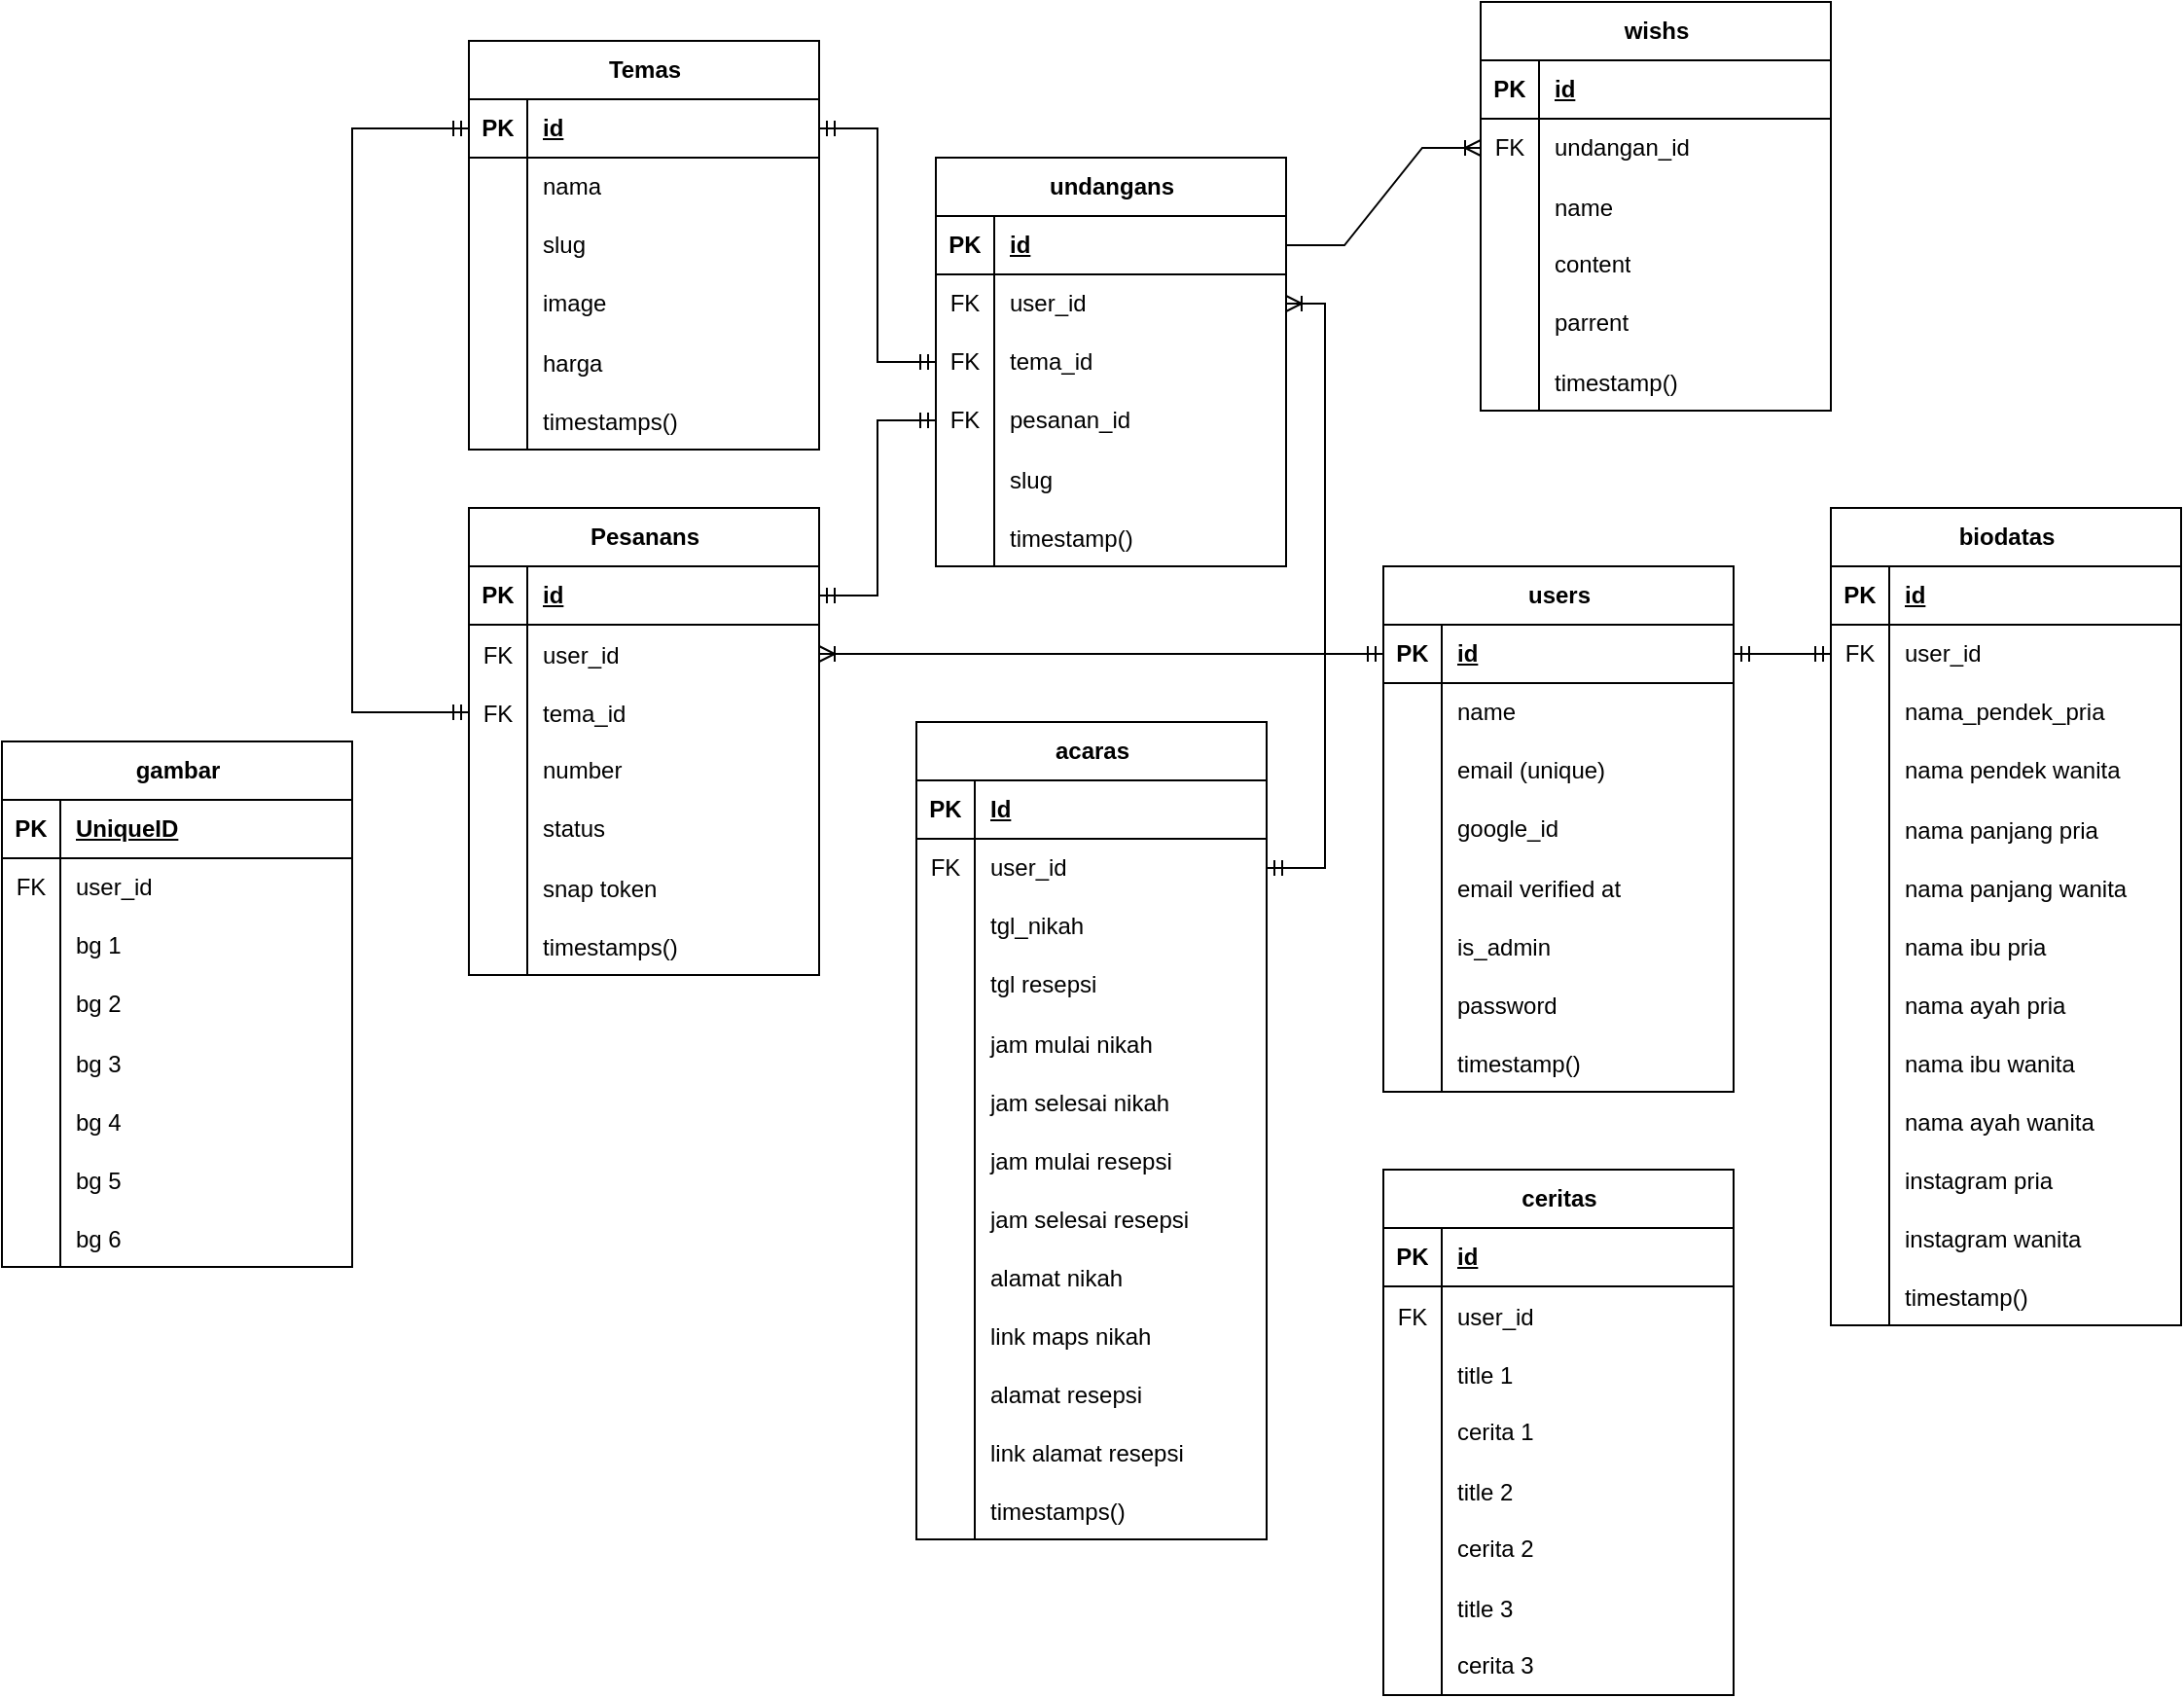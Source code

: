<mxfile version="21.0.8" type="github">
  <diagram id="R2lEEEUBdFMjLlhIrx00" name="Page-1">
    <mxGraphModel dx="1955" dy="578" grid="1" gridSize="10" guides="1" tooltips="1" connect="1" arrows="1" fold="1" page="1" pageScale="1" pageWidth="850" pageHeight="1100" math="0" shadow="0" extFonts="Permanent Marker^https://fonts.googleapis.com/css?family=Permanent+Marker">
      <root>
        <mxCell id="0" />
        <mxCell id="1" parent="0" />
        <mxCell id="u7R0P4m2xeHkS1Swo0eG-15" value="users" style="shape=table;startSize=30;container=1;collapsible=1;childLayout=tableLayout;fixedRows=1;rowLines=0;fontStyle=1;align=center;resizeLast=1;html=1;" vertex="1" parent="1">
          <mxGeometry x="260" y="460" width="180" height="270" as="geometry">
            <mxRectangle x="60" y="30" width="70" height="30" as="alternateBounds" />
          </mxGeometry>
        </mxCell>
        <mxCell id="u7R0P4m2xeHkS1Swo0eG-16" value="" style="shape=tableRow;horizontal=0;startSize=0;swimlaneHead=0;swimlaneBody=0;fillColor=none;collapsible=0;dropTarget=0;points=[[0,0.5],[1,0.5]];portConstraint=eastwest;top=0;left=0;right=0;bottom=1;" vertex="1" parent="u7R0P4m2xeHkS1Swo0eG-15">
          <mxGeometry y="30" width="180" height="30" as="geometry" />
        </mxCell>
        <mxCell id="u7R0P4m2xeHkS1Swo0eG-17" value="PK" style="shape=partialRectangle;connectable=0;fillColor=none;top=0;left=0;bottom=0;right=0;fontStyle=1;overflow=hidden;whiteSpace=wrap;html=1;" vertex="1" parent="u7R0P4m2xeHkS1Swo0eG-16">
          <mxGeometry width="30" height="30" as="geometry">
            <mxRectangle width="30" height="30" as="alternateBounds" />
          </mxGeometry>
        </mxCell>
        <mxCell id="u7R0P4m2xeHkS1Swo0eG-18" value="id" style="shape=partialRectangle;connectable=0;fillColor=none;top=0;left=0;bottom=0;right=0;align=left;spacingLeft=6;fontStyle=5;overflow=hidden;whiteSpace=wrap;html=1;" vertex="1" parent="u7R0P4m2xeHkS1Swo0eG-16">
          <mxGeometry x="30" width="150" height="30" as="geometry">
            <mxRectangle width="150" height="30" as="alternateBounds" />
          </mxGeometry>
        </mxCell>
        <mxCell id="u7R0P4m2xeHkS1Swo0eG-19" value="" style="shape=tableRow;horizontal=0;startSize=0;swimlaneHead=0;swimlaneBody=0;fillColor=none;collapsible=0;dropTarget=0;points=[[0,0.5],[1,0.5]];portConstraint=eastwest;top=0;left=0;right=0;bottom=0;" vertex="1" parent="u7R0P4m2xeHkS1Swo0eG-15">
          <mxGeometry y="60" width="180" height="30" as="geometry" />
        </mxCell>
        <mxCell id="u7R0P4m2xeHkS1Swo0eG-20" value="" style="shape=partialRectangle;connectable=0;fillColor=none;top=0;left=0;bottom=0;right=0;editable=1;overflow=hidden;whiteSpace=wrap;html=1;" vertex="1" parent="u7R0P4m2xeHkS1Swo0eG-19">
          <mxGeometry width="30" height="30" as="geometry">
            <mxRectangle width="30" height="30" as="alternateBounds" />
          </mxGeometry>
        </mxCell>
        <mxCell id="u7R0P4m2xeHkS1Swo0eG-21" value="name" style="shape=partialRectangle;connectable=0;fillColor=none;top=0;left=0;bottom=0;right=0;align=left;spacingLeft=6;overflow=hidden;whiteSpace=wrap;html=1;" vertex="1" parent="u7R0P4m2xeHkS1Swo0eG-19">
          <mxGeometry x="30" width="150" height="30" as="geometry">
            <mxRectangle width="150" height="30" as="alternateBounds" />
          </mxGeometry>
        </mxCell>
        <mxCell id="u7R0P4m2xeHkS1Swo0eG-22" value="" style="shape=tableRow;horizontal=0;startSize=0;swimlaneHead=0;swimlaneBody=0;fillColor=none;collapsible=0;dropTarget=0;points=[[0,0.5],[1,0.5]];portConstraint=eastwest;top=0;left=0;right=0;bottom=0;" vertex="1" parent="u7R0P4m2xeHkS1Swo0eG-15">
          <mxGeometry y="90" width="180" height="30" as="geometry" />
        </mxCell>
        <mxCell id="u7R0P4m2xeHkS1Swo0eG-23" value="" style="shape=partialRectangle;connectable=0;fillColor=none;top=0;left=0;bottom=0;right=0;editable=1;overflow=hidden;whiteSpace=wrap;html=1;" vertex="1" parent="u7R0P4m2xeHkS1Swo0eG-22">
          <mxGeometry width="30" height="30" as="geometry">
            <mxRectangle width="30" height="30" as="alternateBounds" />
          </mxGeometry>
        </mxCell>
        <mxCell id="u7R0P4m2xeHkS1Swo0eG-24" value="email (unique)" style="shape=partialRectangle;connectable=0;fillColor=none;top=0;left=0;bottom=0;right=0;align=left;spacingLeft=6;overflow=hidden;whiteSpace=wrap;html=1;" vertex="1" parent="u7R0P4m2xeHkS1Swo0eG-22">
          <mxGeometry x="30" width="150" height="30" as="geometry">
            <mxRectangle width="150" height="30" as="alternateBounds" />
          </mxGeometry>
        </mxCell>
        <mxCell id="u7R0P4m2xeHkS1Swo0eG-25" value="" style="shape=tableRow;horizontal=0;startSize=0;swimlaneHead=0;swimlaneBody=0;fillColor=none;collapsible=0;dropTarget=0;points=[[0,0.5],[1,0.5]];portConstraint=eastwest;top=0;left=0;right=0;bottom=0;" vertex="1" parent="u7R0P4m2xeHkS1Swo0eG-15">
          <mxGeometry y="120" width="180" height="30" as="geometry" />
        </mxCell>
        <mxCell id="u7R0P4m2xeHkS1Swo0eG-26" value="" style="shape=partialRectangle;connectable=0;fillColor=none;top=0;left=0;bottom=0;right=0;editable=1;overflow=hidden;whiteSpace=wrap;html=1;" vertex="1" parent="u7R0P4m2xeHkS1Swo0eG-25">
          <mxGeometry width="30" height="30" as="geometry">
            <mxRectangle width="30" height="30" as="alternateBounds" />
          </mxGeometry>
        </mxCell>
        <mxCell id="u7R0P4m2xeHkS1Swo0eG-27" value="google_id" style="shape=partialRectangle;connectable=0;fillColor=none;top=0;left=0;bottom=0;right=0;align=left;spacingLeft=6;overflow=hidden;whiteSpace=wrap;html=1;" vertex="1" parent="u7R0P4m2xeHkS1Swo0eG-25">
          <mxGeometry x="30" width="150" height="30" as="geometry">
            <mxRectangle width="150" height="30" as="alternateBounds" />
          </mxGeometry>
        </mxCell>
        <mxCell id="u7R0P4m2xeHkS1Swo0eG-33" value="" style="shape=tableRow;horizontal=0;startSize=0;swimlaneHead=0;swimlaneBody=0;fillColor=none;collapsible=0;dropTarget=0;points=[[0,0.5],[1,0.5]];portConstraint=eastwest;top=0;left=0;right=0;bottom=0;" vertex="1" parent="u7R0P4m2xeHkS1Swo0eG-15">
          <mxGeometry y="150" width="180" height="30" as="geometry" />
        </mxCell>
        <mxCell id="u7R0P4m2xeHkS1Swo0eG-34" value="" style="shape=partialRectangle;connectable=0;fillColor=none;top=0;left=0;bottom=0;right=0;editable=1;overflow=hidden;" vertex="1" parent="u7R0P4m2xeHkS1Swo0eG-33">
          <mxGeometry width="30" height="30" as="geometry">
            <mxRectangle width="30" height="30" as="alternateBounds" />
          </mxGeometry>
        </mxCell>
        <mxCell id="u7R0P4m2xeHkS1Swo0eG-35" value="email verified at" style="shape=partialRectangle;connectable=0;fillColor=none;top=0;left=0;bottom=0;right=0;align=left;spacingLeft=6;overflow=hidden;" vertex="1" parent="u7R0P4m2xeHkS1Swo0eG-33">
          <mxGeometry x="30" width="150" height="30" as="geometry">
            <mxRectangle width="150" height="30" as="alternateBounds" />
          </mxGeometry>
        </mxCell>
        <mxCell id="u7R0P4m2xeHkS1Swo0eG-36" value="" style="shape=tableRow;horizontal=0;startSize=0;swimlaneHead=0;swimlaneBody=0;fillColor=none;collapsible=0;dropTarget=0;points=[[0,0.5],[1,0.5]];portConstraint=eastwest;top=0;left=0;right=0;bottom=0;" vertex="1" parent="u7R0P4m2xeHkS1Swo0eG-15">
          <mxGeometry y="180" width="180" height="30" as="geometry" />
        </mxCell>
        <mxCell id="u7R0P4m2xeHkS1Swo0eG-37" value="" style="shape=partialRectangle;connectable=0;fillColor=none;top=0;left=0;bottom=0;right=0;editable=1;overflow=hidden;" vertex="1" parent="u7R0P4m2xeHkS1Swo0eG-36">
          <mxGeometry width="30" height="30" as="geometry">
            <mxRectangle width="30" height="30" as="alternateBounds" />
          </mxGeometry>
        </mxCell>
        <mxCell id="u7R0P4m2xeHkS1Swo0eG-38" value="is_admin" style="shape=partialRectangle;connectable=0;fillColor=none;top=0;left=0;bottom=0;right=0;align=left;spacingLeft=6;overflow=hidden;" vertex="1" parent="u7R0P4m2xeHkS1Swo0eG-36">
          <mxGeometry x="30" width="150" height="30" as="geometry">
            <mxRectangle width="150" height="30" as="alternateBounds" />
          </mxGeometry>
        </mxCell>
        <mxCell id="u7R0P4m2xeHkS1Swo0eG-39" value="" style="shape=tableRow;horizontal=0;startSize=0;swimlaneHead=0;swimlaneBody=0;fillColor=none;collapsible=0;dropTarget=0;points=[[0,0.5],[1,0.5]];portConstraint=eastwest;top=0;left=0;right=0;bottom=0;" vertex="1" parent="u7R0P4m2xeHkS1Swo0eG-15">
          <mxGeometry y="210" width="180" height="30" as="geometry" />
        </mxCell>
        <mxCell id="u7R0P4m2xeHkS1Swo0eG-40" value="" style="shape=partialRectangle;connectable=0;fillColor=none;top=0;left=0;bottom=0;right=0;editable=1;overflow=hidden;" vertex="1" parent="u7R0P4m2xeHkS1Swo0eG-39">
          <mxGeometry width="30" height="30" as="geometry">
            <mxRectangle width="30" height="30" as="alternateBounds" />
          </mxGeometry>
        </mxCell>
        <mxCell id="u7R0P4m2xeHkS1Swo0eG-41" value="password" style="shape=partialRectangle;connectable=0;fillColor=none;top=0;left=0;bottom=0;right=0;align=left;spacingLeft=6;overflow=hidden;" vertex="1" parent="u7R0P4m2xeHkS1Swo0eG-39">
          <mxGeometry x="30" width="150" height="30" as="geometry">
            <mxRectangle width="150" height="30" as="alternateBounds" />
          </mxGeometry>
        </mxCell>
        <mxCell id="u7R0P4m2xeHkS1Swo0eG-46" value="" style="shape=tableRow;horizontal=0;startSize=0;swimlaneHead=0;swimlaneBody=0;fillColor=none;collapsible=0;dropTarget=0;points=[[0,0.5],[1,0.5]];portConstraint=eastwest;top=0;left=0;right=0;bottom=0;" vertex="1" parent="u7R0P4m2xeHkS1Swo0eG-15">
          <mxGeometry y="240" width="180" height="30" as="geometry" />
        </mxCell>
        <mxCell id="u7R0P4m2xeHkS1Swo0eG-47" value="" style="shape=partialRectangle;connectable=0;fillColor=none;top=0;left=0;bottom=0;right=0;editable=1;overflow=hidden;" vertex="1" parent="u7R0P4m2xeHkS1Swo0eG-46">
          <mxGeometry width="30" height="30" as="geometry">
            <mxRectangle width="30" height="30" as="alternateBounds" />
          </mxGeometry>
        </mxCell>
        <mxCell id="u7R0P4m2xeHkS1Swo0eG-48" value="timestamp()" style="shape=partialRectangle;connectable=0;fillColor=none;top=0;left=0;bottom=0;right=0;align=left;spacingLeft=6;overflow=hidden;" vertex="1" parent="u7R0P4m2xeHkS1Swo0eG-46">
          <mxGeometry x="30" width="150" height="30" as="geometry">
            <mxRectangle width="150" height="30" as="alternateBounds" />
          </mxGeometry>
        </mxCell>
        <mxCell id="u7R0P4m2xeHkS1Swo0eG-52" value="biodatas" style="shape=table;startSize=30;container=1;collapsible=1;childLayout=tableLayout;fixedRows=1;rowLines=0;fontStyle=1;align=center;resizeLast=1;html=1;" vertex="1" parent="1">
          <mxGeometry x="490" y="430" width="180" height="420" as="geometry" />
        </mxCell>
        <mxCell id="u7R0P4m2xeHkS1Swo0eG-53" value="" style="shape=tableRow;horizontal=0;startSize=0;swimlaneHead=0;swimlaneBody=0;fillColor=none;collapsible=0;dropTarget=0;points=[[0,0.5],[1,0.5]];portConstraint=eastwest;top=0;left=0;right=0;bottom=1;" vertex="1" parent="u7R0P4m2xeHkS1Swo0eG-52">
          <mxGeometry y="30" width="180" height="30" as="geometry" />
        </mxCell>
        <mxCell id="u7R0P4m2xeHkS1Swo0eG-54" value="PK" style="shape=partialRectangle;connectable=0;fillColor=none;top=0;left=0;bottom=0;right=0;fontStyle=1;overflow=hidden;whiteSpace=wrap;html=1;" vertex="1" parent="u7R0P4m2xeHkS1Swo0eG-53">
          <mxGeometry width="30" height="30" as="geometry">
            <mxRectangle width="30" height="30" as="alternateBounds" />
          </mxGeometry>
        </mxCell>
        <mxCell id="u7R0P4m2xeHkS1Swo0eG-55" value="id" style="shape=partialRectangle;connectable=0;fillColor=none;top=0;left=0;bottom=0;right=0;align=left;spacingLeft=6;fontStyle=5;overflow=hidden;whiteSpace=wrap;html=1;" vertex="1" parent="u7R0P4m2xeHkS1Swo0eG-53">
          <mxGeometry x="30" width="150" height="30" as="geometry">
            <mxRectangle width="150" height="30" as="alternateBounds" />
          </mxGeometry>
        </mxCell>
        <mxCell id="u7R0P4m2xeHkS1Swo0eG-56" value="" style="shape=tableRow;horizontal=0;startSize=0;swimlaneHead=0;swimlaneBody=0;fillColor=none;collapsible=0;dropTarget=0;points=[[0,0.5],[1,0.5]];portConstraint=eastwest;top=0;left=0;right=0;bottom=0;" vertex="1" parent="u7R0P4m2xeHkS1Swo0eG-52">
          <mxGeometry y="60" width="180" height="30" as="geometry" />
        </mxCell>
        <mxCell id="u7R0P4m2xeHkS1Swo0eG-57" value="FK" style="shape=partialRectangle;connectable=0;fillColor=none;top=0;left=0;bottom=0;right=0;editable=1;overflow=hidden;whiteSpace=wrap;html=1;" vertex="1" parent="u7R0P4m2xeHkS1Swo0eG-56">
          <mxGeometry width="30" height="30" as="geometry">
            <mxRectangle width="30" height="30" as="alternateBounds" />
          </mxGeometry>
        </mxCell>
        <mxCell id="u7R0P4m2xeHkS1Swo0eG-58" value="user_id" style="shape=partialRectangle;connectable=0;fillColor=none;top=0;left=0;bottom=0;right=0;align=left;spacingLeft=6;overflow=hidden;whiteSpace=wrap;html=1;" vertex="1" parent="u7R0P4m2xeHkS1Swo0eG-56">
          <mxGeometry x="30" width="150" height="30" as="geometry">
            <mxRectangle width="150" height="30" as="alternateBounds" />
          </mxGeometry>
        </mxCell>
        <mxCell id="u7R0P4m2xeHkS1Swo0eG-59" value="" style="shape=tableRow;horizontal=0;startSize=0;swimlaneHead=0;swimlaneBody=0;fillColor=none;collapsible=0;dropTarget=0;points=[[0,0.5],[1,0.5]];portConstraint=eastwest;top=0;left=0;right=0;bottom=0;" vertex="1" parent="u7R0P4m2xeHkS1Swo0eG-52">
          <mxGeometry y="90" width="180" height="30" as="geometry" />
        </mxCell>
        <mxCell id="u7R0P4m2xeHkS1Swo0eG-60" value="" style="shape=partialRectangle;connectable=0;fillColor=none;top=0;left=0;bottom=0;right=0;editable=1;overflow=hidden;whiteSpace=wrap;html=1;" vertex="1" parent="u7R0P4m2xeHkS1Swo0eG-59">
          <mxGeometry width="30" height="30" as="geometry">
            <mxRectangle width="30" height="30" as="alternateBounds" />
          </mxGeometry>
        </mxCell>
        <mxCell id="u7R0P4m2xeHkS1Swo0eG-61" value="nama_pendek_pria" style="shape=partialRectangle;connectable=0;fillColor=none;top=0;left=0;bottom=0;right=0;align=left;spacingLeft=6;overflow=hidden;whiteSpace=wrap;html=1;" vertex="1" parent="u7R0P4m2xeHkS1Swo0eG-59">
          <mxGeometry x="30" width="150" height="30" as="geometry">
            <mxRectangle width="150" height="30" as="alternateBounds" />
          </mxGeometry>
        </mxCell>
        <mxCell id="u7R0P4m2xeHkS1Swo0eG-62" value="" style="shape=tableRow;horizontal=0;startSize=0;swimlaneHead=0;swimlaneBody=0;fillColor=none;collapsible=0;dropTarget=0;points=[[0,0.5],[1,0.5]];portConstraint=eastwest;top=0;left=0;right=0;bottom=0;" vertex="1" parent="u7R0P4m2xeHkS1Swo0eG-52">
          <mxGeometry y="120" width="180" height="30" as="geometry" />
        </mxCell>
        <mxCell id="u7R0P4m2xeHkS1Swo0eG-63" value="" style="shape=partialRectangle;connectable=0;fillColor=none;top=0;left=0;bottom=0;right=0;editable=1;overflow=hidden;whiteSpace=wrap;html=1;" vertex="1" parent="u7R0P4m2xeHkS1Swo0eG-62">
          <mxGeometry width="30" height="30" as="geometry">
            <mxRectangle width="30" height="30" as="alternateBounds" />
          </mxGeometry>
        </mxCell>
        <mxCell id="u7R0P4m2xeHkS1Swo0eG-64" value="nama pendek wanita" style="shape=partialRectangle;connectable=0;fillColor=none;top=0;left=0;bottom=0;right=0;align=left;spacingLeft=6;overflow=hidden;whiteSpace=wrap;html=1;" vertex="1" parent="u7R0P4m2xeHkS1Swo0eG-62">
          <mxGeometry x="30" width="150" height="30" as="geometry">
            <mxRectangle width="150" height="30" as="alternateBounds" />
          </mxGeometry>
        </mxCell>
        <mxCell id="u7R0P4m2xeHkS1Swo0eG-66" value="" style="shape=tableRow;horizontal=0;startSize=0;swimlaneHead=0;swimlaneBody=0;fillColor=none;collapsible=0;dropTarget=0;points=[[0,0.5],[1,0.5]];portConstraint=eastwest;top=0;left=0;right=0;bottom=0;" vertex="1" parent="u7R0P4m2xeHkS1Swo0eG-52">
          <mxGeometry y="150" width="180" height="30" as="geometry" />
        </mxCell>
        <mxCell id="u7R0P4m2xeHkS1Swo0eG-67" value="" style="shape=partialRectangle;connectable=0;fillColor=none;top=0;left=0;bottom=0;right=0;editable=1;overflow=hidden;" vertex="1" parent="u7R0P4m2xeHkS1Swo0eG-66">
          <mxGeometry width="30" height="30" as="geometry">
            <mxRectangle width="30" height="30" as="alternateBounds" />
          </mxGeometry>
        </mxCell>
        <mxCell id="u7R0P4m2xeHkS1Swo0eG-68" value="nama panjang pria" style="shape=partialRectangle;connectable=0;fillColor=none;top=0;left=0;bottom=0;right=0;align=left;spacingLeft=6;overflow=hidden;" vertex="1" parent="u7R0P4m2xeHkS1Swo0eG-66">
          <mxGeometry x="30" width="150" height="30" as="geometry">
            <mxRectangle width="150" height="30" as="alternateBounds" />
          </mxGeometry>
        </mxCell>
        <mxCell id="u7R0P4m2xeHkS1Swo0eG-72" value="" style="shape=tableRow;horizontal=0;startSize=0;swimlaneHead=0;swimlaneBody=0;fillColor=none;collapsible=0;dropTarget=0;points=[[0,0.5],[1,0.5]];portConstraint=eastwest;top=0;left=0;right=0;bottom=0;" vertex="1" parent="u7R0P4m2xeHkS1Swo0eG-52">
          <mxGeometry y="180" width="180" height="30" as="geometry" />
        </mxCell>
        <mxCell id="u7R0P4m2xeHkS1Swo0eG-73" value="" style="shape=partialRectangle;connectable=0;fillColor=none;top=0;left=0;bottom=0;right=0;editable=1;overflow=hidden;" vertex="1" parent="u7R0P4m2xeHkS1Swo0eG-72">
          <mxGeometry width="30" height="30" as="geometry">
            <mxRectangle width="30" height="30" as="alternateBounds" />
          </mxGeometry>
        </mxCell>
        <mxCell id="u7R0P4m2xeHkS1Swo0eG-74" value="nama panjang wanita" style="shape=partialRectangle;connectable=0;fillColor=none;top=0;left=0;bottom=0;right=0;align=left;spacingLeft=6;overflow=hidden;" vertex="1" parent="u7R0P4m2xeHkS1Swo0eG-72">
          <mxGeometry x="30" width="150" height="30" as="geometry">
            <mxRectangle width="150" height="30" as="alternateBounds" />
          </mxGeometry>
        </mxCell>
        <mxCell id="u7R0P4m2xeHkS1Swo0eG-75" value="" style="shape=tableRow;horizontal=0;startSize=0;swimlaneHead=0;swimlaneBody=0;fillColor=none;collapsible=0;dropTarget=0;points=[[0,0.5],[1,0.5]];portConstraint=eastwest;top=0;left=0;right=0;bottom=0;" vertex="1" parent="u7R0P4m2xeHkS1Swo0eG-52">
          <mxGeometry y="210" width="180" height="30" as="geometry" />
        </mxCell>
        <mxCell id="u7R0P4m2xeHkS1Swo0eG-76" value="" style="shape=partialRectangle;connectable=0;fillColor=none;top=0;left=0;bottom=0;right=0;editable=1;overflow=hidden;" vertex="1" parent="u7R0P4m2xeHkS1Swo0eG-75">
          <mxGeometry width="30" height="30" as="geometry">
            <mxRectangle width="30" height="30" as="alternateBounds" />
          </mxGeometry>
        </mxCell>
        <mxCell id="u7R0P4m2xeHkS1Swo0eG-77" value="nama ibu pria" style="shape=partialRectangle;connectable=0;fillColor=none;top=0;left=0;bottom=0;right=0;align=left;spacingLeft=6;overflow=hidden;" vertex="1" parent="u7R0P4m2xeHkS1Swo0eG-75">
          <mxGeometry x="30" width="150" height="30" as="geometry">
            <mxRectangle width="150" height="30" as="alternateBounds" />
          </mxGeometry>
        </mxCell>
        <mxCell id="u7R0P4m2xeHkS1Swo0eG-78" value="" style="shape=tableRow;horizontal=0;startSize=0;swimlaneHead=0;swimlaneBody=0;fillColor=none;collapsible=0;dropTarget=0;points=[[0,0.5],[1,0.5]];portConstraint=eastwest;top=0;left=0;right=0;bottom=0;" vertex="1" parent="u7R0P4m2xeHkS1Swo0eG-52">
          <mxGeometry y="240" width="180" height="30" as="geometry" />
        </mxCell>
        <mxCell id="u7R0P4m2xeHkS1Swo0eG-79" value="" style="shape=partialRectangle;connectable=0;fillColor=none;top=0;left=0;bottom=0;right=0;editable=1;overflow=hidden;" vertex="1" parent="u7R0P4m2xeHkS1Swo0eG-78">
          <mxGeometry width="30" height="30" as="geometry">
            <mxRectangle width="30" height="30" as="alternateBounds" />
          </mxGeometry>
        </mxCell>
        <mxCell id="u7R0P4m2xeHkS1Swo0eG-80" value="nama ayah pria" style="shape=partialRectangle;connectable=0;fillColor=none;top=0;left=0;bottom=0;right=0;align=left;spacingLeft=6;overflow=hidden;" vertex="1" parent="u7R0P4m2xeHkS1Swo0eG-78">
          <mxGeometry x="30" width="150" height="30" as="geometry">
            <mxRectangle width="150" height="30" as="alternateBounds" />
          </mxGeometry>
        </mxCell>
        <mxCell id="u7R0P4m2xeHkS1Swo0eG-81" value="" style="shape=tableRow;horizontal=0;startSize=0;swimlaneHead=0;swimlaneBody=0;fillColor=none;collapsible=0;dropTarget=0;points=[[0,0.5],[1,0.5]];portConstraint=eastwest;top=0;left=0;right=0;bottom=0;" vertex="1" parent="u7R0P4m2xeHkS1Swo0eG-52">
          <mxGeometry y="270" width="180" height="30" as="geometry" />
        </mxCell>
        <mxCell id="u7R0P4m2xeHkS1Swo0eG-82" value="" style="shape=partialRectangle;connectable=0;fillColor=none;top=0;left=0;bottom=0;right=0;editable=1;overflow=hidden;" vertex="1" parent="u7R0P4m2xeHkS1Swo0eG-81">
          <mxGeometry width="30" height="30" as="geometry">
            <mxRectangle width="30" height="30" as="alternateBounds" />
          </mxGeometry>
        </mxCell>
        <mxCell id="u7R0P4m2xeHkS1Swo0eG-83" value="nama ibu wanita" style="shape=partialRectangle;connectable=0;fillColor=none;top=0;left=0;bottom=0;right=0;align=left;spacingLeft=6;overflow=hidden;" vertex="1" parent="u7R0P4m2xeHkS1Swo0eG-81">
          <mxGeometry x="30" width="150" height="30" as="geometry">
            <mxRectangle width="150" height="30" as="alternateBounds" />
          </mxGeometry>
        </mxCell>
        <mxCell id="u7R0P4m2xeHkS1Swo0eG-98" value="" style="shape=tableRow;horizontal=0;startSize=0;swimlaneHead=0;swimlaneBody=0;fillColor=none;collapsible=0;dropTarget=0;points=[[0,0.5],[1,0.5]];portConstraint=eastwest;top=0;left=0;right=0;bottom=0;" vertex="1" parent="u7R0P4m2xeHkS1Swo0eG-52">
          <mxGeometry y="300" width="180" height="30" as="geometry" />
        </mxCell>
        <mxCell id="u7R0P4m2xeHkS1Swo0eG-99" value="" style="shape=partialRectangle;connectable=0;fillColor=none;top=0;left=0;bottom=0;right=0;editable=1;overflow=hidden;" vertex="1" parent="u7R0P4m2xeHkS1Swo0eG-98">
          <mxGeometry width="30" height="30" as="geometry">
            <mxRectangle width="30" height="30" as="alternateBounds" />
          </mxGeometry>
        </mxCell>
        <mxCell id="u7R0P4m2xeHkS1Swo0eG-100" value="nama ayah wanita" style="shape=partialRectangle;connectable=0;fillColor=none;top=0;left=0;bottom=0;right=0;align=left;spacingLeft=6;overflow=hidden;" vertex="1" parent="u7R0P4m2xeHkS1Swo0eG-98">
          <mxGeometry x="30" width="150" height="30" as="geometry">
            <mxRectangle width="150" height="30" as="alternateBounds" />
          </mxGeometry>
        </mxCell>
        <mxCell id="u7R0P4m2xeHkS1Swo0eG-101" value="" style="shape=tableRow;horizontal=0;startSize=0;swimlaneHead=0;swimlaneBody=0;fillColor=none;collapsible=0;dropTarget=0;points=[[0,0.5],[1,0.5]];portConstraint=eastwest;top=0;left=0;right=0;bottom=0;" vertex="1" parent="u7R0P4m2xeHkS1Swo0eG-52">
          <mxGeometry y="330" width="180" height="30" as="geometry" />
        </mxCell>
        <mxCell id="u7R0P4m2xeHkS1Swo0eG-102" value="" style="shape=partialRectangle;connectable=0;fillColor=none;top=0;left=0;bottom=0;right=0;editable=1;overflow=hidden;" vertex="1" parent="u7R0P4m2xeHkS1Swo0eG-101">
          <mxGeometry width="30" height="30" as="geometry">
            <mxRectangle width="30" height="30" as="alternateBounds" />
          </mxGeometry>
        </mxCell>
        <mxCell id="u7R0P4m2xeHkS1Swo0eG-103" value="instagram pria" style="shape=partialRectangle;connectable=0;fillColor=none;top=0;left=0;bottom=0;right=0;align=left;spacingLeft=6;overflow=hidden;" vertex="1" parent="u7R0P4m2xeHkS1Swo0eG-101">
          <mxGeometry x="30" width="150" height="30" as="geometry">
            <mxRectangle width="150" height="30" as="alternateBounds" />
          </mxGeometry>
        </mxCell>
        <mxCell id="u7R0P4m2xeHkS1Swo0eG-104" value="" style="shape=tableRow;horizontal=0;startSize=0;swimlaneHead=0;swimlaneBody=0;fillColor=none;collapsible=0;dropTarget=0;points=[[0,0.5],[1,0.5]];portConstraint=eastwest;top=0;left=0;right=0;bottom=0;" vertex="1" parent="u7R0P4m2xeHkS1Swo0eG-52">
          <mxGeometry y="360" width="180" height="30" as="geometry" />
        </mxCell>
        <mxCell id="u7R0P4m2xeHkS1Swo0eG-105" value="" style="shape=partialRectangle;connectable=0;fillColor=none;top=0;left=0;bottom=0;right=0;editable=1;overflow=hidden;" vertex="1" parent="u7R0P4m2xeHkS1Swo0eG-104">
          <mxGeometry width="30" height="30" as="geometry">
            <mxRectangle width="30" height="30" as="alternateBounds" />
          </mxGeometry>
        </mxCell>
        <mxCell id="u7R0P4m2xeHkS1Swo0eG-106" value="instagram wanita" style="shape=partialRectangle;connectable=0;fillColor=none;top=0;left=0;bottom=0;right=0;align=left;spacingLeft=6;overflow=hidden;" vertex="1" parent="u7R0P4m2xeHkS1Swo0eG-104">
          <mxGeometry x="30" width="150" height="30" as="geometry">
            <mxRectangle width="150" height="30" as="alternateBounds" />
          </mxGeometry>
        </mxCell>
        <mxCell id="u7R0P4m2xeHkS1Swo0eG-107" value="" style="shape=tableRow;horizontal=0;startSize=0;swimlaneHead=0;swimlaneBody=0;fillColor=none;collapsible=0;dropTarget=0;points=[[0,0.5],[1,0.5]];portConstraint=eastwest;top=0;left=0;right=0;bottom=0;" vertex="1" parent="u7R0P4m2xeHkS1Swo0eG-52">
          <mxGeometry y="390" width="180" height="30" as="geometry" />
        </mxCell>
        <mxCell id="u7R0P4m2xeHkS1Swo0eG-108" value="" style="shape=partialRectangle;connectable=0;fillColor=none;top=0;left=0;bottom=0;right=0;editable=1;overflow=hidden;" vertex="1" parent="u7R0P4m2xeHkS1Swo0eG-107">
          <mxGeometry width="30" height="30" as="geometry">
            <mxRectangle width="30" height="30" as="alternateBounds" />
          </mxGeometry>
        </mxCell>
        <mxCell id="u7R0P4m2xeHkS1Swo0eG-109" value="timestamp()" style="shape=partialRectangle;connectable=0;fillColor=none;top=0;left=0;bottom=0;right=0;align=left;spacingLeft=6;overflow=hidden;" vertex="1" parent="u7R0P4m2xeHkS1Swo0eG-107">
          <mxGeometry x="30" width="150" height="30" as="geometry">
            <mxRectangle width="150" height="30" as="alternateBounds" />
          </mxGeometry>
        </mxCell>
        <mxCell id="u7R0P4m2xeHkS1Swo0eG-65" value="" style="edgeStyle=entityRelationEdgeStyle;fontSize=12;html=1;endArrow=ERmandOne;startArrow=ERmandOne;rounded=0;exitX=1;exitY=0.5;exitDx=0;exitDy=0;entryX=0;entryY=0.5;entryDx=0;entryDy=0;" edge="1" parent="1" source="u7R0P4m2xeHkS1Swo0eG-16" target="u7R0P4m2xeHkS1Swo0eG-56">
          <mxGeometry width="100" height="100" relative="1" as="geometry">
            <mxPoint x="300" y="220" as="sourcePoint" />
            <mxPoint x="400" y="120" as="targetPoint" />
          </mxGeometry>
        </mxCell>
        <mxCell id="u7R0P4m2xeHkS1Swo0eG-110" value="acaras" style="shape=table;startSize=30;container=1;collapsible=1;childLayout=tableLayout;fixedRows=1;rowLines=0;fontStyle=1;align=center;resizeLast=1;html=1;" vertex="1" parent="1">
          <mxGeometry x="20" y="540" width="180" height="420" as="geometry" />
        </mxCell>
        <mxCell id="u7R0P4m2xeHkS1Swo0eG-111" value="" style="shape=tableRow;horizontal=0;startSize=0;swimlaneHead=0;swimlaneBody=0;fillColor=none;collapsible=0;dropTarget=0;points=[[0,0.5],[1,0.5]];portConstraint=eastwest;top=0;left=0;right=0;bottom=1;" vertex="1" parent="u7R0P4m2xeHkS1Swo0eG-110">
          <mxGeometry y="30" width="180" height="30" as="geometry" />
        </mxCell>
        <mxCell id="u7R0P4m2xeHkS1Swo0eG-112" value="PK" style="shape=partialRectangle;connectable=0;fillColor=none;top=0;left=0;bottom=0;right=0;fontStyle=1;overflow=hidden;whiteSpace=wrap;html=1;" vertex="1" parent="u7R0P4m2xeHkS1Swo0eG-111">
          <mxGeometry width="30" height="30" as="geometry">
            <mxRectangle width="30" height="30" as="alternateBounds" />
          </mxGeometry>
        </mxCell>
        <mxCell id="u7R0P4m2xeHkS1Swo0eG-113" value="Id" style="shape=partialRectangle;connectable=0;fillColor=none;top=0;left=0;bottom=0;right=0;align=left;spacingLeft=6;fontStyle=5;overflow=hidden;whiteSpace=wrap;html=1;" vertex="1" parent="u7R0P4m2xeHkS1Swo0eG-111">
          <mxGeometry x="30" width="150" height="30" as="geometry">
            <mxRectangle width="150" height="30" as="alternateBounds" />
          </mxGeometry>
        </mxCell>
        <mxCell id="u7R0P4m2xeHkS1Swo0eG-114" value="" style="shape=tableRow;horizontal=0;startSize=0;swimlaneHead=0;swimlaneBody=0;fillColor=none;collapsible=0;dropTarget=0;points=[[0,0.5],[1,0.5]];portConstraint=eastwest;top=0;left=0;right=0;bottom=0;" vertex="1" parent="u7R0P4m2xeHkS1Swo0eG-110">
          <mxGeometry y="60" width="180" height="30" as="geometry" />
        </mxCell>
        <mxCell id="u7R0P4m2xeHkS1Swo0eG-115" value="FK" style="shape=partialRectangle;connectable=0;fillColor=none;top=0;left=0;bottom=0;right=0;editable=1;overflow=hidden;whiteSpace=wrap;html=1;" vertex="1" parent="u7R0P4m2xeHkS1Swo0eG-114">
          <mxGeometry width="30" height="30" as="geometry">
            <mxRectangle width="30" height="30" as="alternateBounds" />
          </mxGeometry>
        </mxCell>
        <mxCell id="u7R0P4m2xeHkS1Swo0eG-116" value="user_id" style="shape=partialRectangle;connectable=0;fillColor=none;top=0;left=0;bottom=0;right=0;align=left;spacingLeft=6;overflow=hidden;whiteSpace=wrap;html=1;" vertex="1" parent="u7R0P4m2xeHkS1Swo0eG-114">
          <mxGeometry x="30" width="150" height="30" as="geometry">
            <mxRectangle width="150" height="30" as="alternateBounds" />
          </mxGeometry>
        </mxCell>
        <mxCell id="u7R0P4m2xeHkS1Swo0eG-117" value="" style="shape=tableRow;horizontal=0;startSize=0;swimlaneHead=0;swimlaneBody=0;fillColor=none;collapsible=0;dropTarget=0;points=[[0,0.5],[1,0.5]];portConstraint=eastwest;top=0;left=0;right=0;bottom=0;" vertex="1" parent="u7R0P4m2xeHkS1Swo0eG-110">
          <mxGeometry y="90" width="180" height="30" as="geometry" />
        </mxCell>
        <mxCell id="u7R0P4m2xeHkS1Swo0eG-118" value="" style="shape=partialRectangle;connectable=0;fillColor=none;top=0;left=0;bottom=0;right=0;editable=1;overflow=hidden;whiteSpace=wrap;html=1;" vertex="1" parent="u7R0P4m2xeHkS1Swo0eG-117">
          <mxGeometry width="30" height="30" as="geometry">
            <mxRectangle width="30" height="30" as="alternateBounds" />
          </mxGeometry>
        </mxCell>
        <mxCell id="u7R0P4m2xeHkS1Swo0eG-119" value="tgl_nikah" style="shape=partialRectangle;connectable=0;fillColor=none;top=0;left=0;bottom=0;right=0;align=left;spacingLeft=6;overflow=hidden;whiteSpace=wrap;html=1;" vertex="1" parent="u7R0P4m2xeHkS1Swo0eG-117">
          <mxGeometry x="30" width="150" height="30" as="geometry">
            <mxRectangle width="150" height="30" as="alternateBounds" />
          </mxGeometry>
        </mxCell>
        <mxCell id="u7R0P4m2xeHkS1Swo0eG-120" value="" style="shape=tableRow;horizontal=0;startSize=0;swimlaneHead=0;swimlaneBody=0;fillColor=none;collapsible=0;dropTarget=0;points=[[0,0.5],[1,0.5]];portConstraint=eastwest;top=0;left=0;right=0;bottom=0;" vertex="1" parent="u7R0P4m2xeHkS1Swo0eG-110">
          <mxGeometry y="120" width="180" height="30" as="geometry" />
        </mxCell>
        <mxCell id="u7R0P4m2xeHkS1Swo0eG-121" value="" style="shape=partialRectangle;connectable=0;fillColor=none;top=0;left=0;bottom=0;right=0;editable=1;overflow=hidden;whiteSpace=wrap;html=1;" vertex="1" parent="u7R0P4m2xeHkS1Swo0eG-120">
          <mxGeometry width="30" height="30" as="geometry">
            <mxRectangle width="30" height="30" as="alternateBounds" />
          </mxGeometry>
        </mxCell>
        <mxCell id="u7R0P4m2xeHkS1Swo0eG-122" value="tgl resepsi" style="shape=partialRectangle;connectable=0;fillColor=none;top=0;left=0;bottom=0;right=0;align=left;spacingLeft=6;overflow=hidden;whiteSpace=wrap;html=1;" vertex="1" parent="u7R0P4m2xeHkS1Swo0eG-120">
          <mxGeometry x="30" width="150" height="30" as="geometry">
            <mxRectangle width="150" height="30" as="alternateBounds" />
          </mxGeometry>
        </mxCell>
        <mxCell id="u7R0P4m2xeHkS1Swo0eG-123" value="" style="shape=tableRow;horizontal=0;startSize=0;swimlaneHead=0;swimlaneBody=0;fillColor=none;collapsible=0;dropTarget=0;points=[[0,0.5],[1,0.5]];portConstraint=eastwest;top=0;left=0;right=0;bottom=0;" vertex="1" parent="u7R0P4m2xeHkS1Swo0eG-110">
          <mxGeometry y="150" width="180" height="30" as="geometry" />
        </mxCell>
        <mxCell id="u7R0P4m2xeHkS1Swo0eG-124" value="" style="shape=partialRectangle;connectable=0;fillColor=none;top=0;left=0;bottom=0;right=0;editable=1;overflow=hidden;" vertex="1" parent="u7R0P4m2xeHkS1Swo0eG-123">
          <mxGeometry width="30" height="30" as="geometry">
            <mxRectangle width="30" height="30" as="alternateBounds" />
          </mxGeometry>
        </mxCell>
        <mxCell id="u7R0P4m2xeHkS1Swo0eG-125" value="jam mulai nikah" style="shape=partialRectangle;connectable=0;fillColor=none;top=0;left=0;bottom=0;right=0;align=left;spacingLeft=6;overflow=hidden;" vertex="1" parent="u7R0P4m2xeHkS1Swo0eG-123">
          <mxGeometry x="30" width="150" height="30" as="geometry">
            <mxRectangle width="150" height="30" as="alternateBounds" />
          </mxGeometry>
        </mxCell>
        <mxCell id="u7R0P4m2xeHkS1Swo0eG-129" value="" style="shape=tableRow;horizontal=0;startSize=0;swimlaneHead=0;swimlaneBody=0;fillColor=none;collapsible=0;dropTarget=0;points=[[0,0.5],[1,0.5]];portConstraint=eastwest;top=0;left=0;right=0;bottom=0;" vertex="1" parent="u7R0P4m2xeHkS1Swo0eG-110">
          <mxGeometry y="180" width="180" height="30" as="geometry" />
        </mxCell>
        <mxCell id="u7R0P4m2xeHkS1Swo0eG-130" value="" style="shape=partialRectangle;connectable=0;fillColor=none;top=0;left=0;bottom=0;right=0;editable=1;overflow=hidden;" vertex="1" parent="u7R0P4m2xeHkS1Swo0eG-129">
          <mxGeometry width="30" height="30" as="geometry">
            <mxRectangle width="30" height="30" as="alternateBounds" />
          </mxGeometry>
        </mxCell>
        <mxCell id="u7R0P4m2xeHkS1Swo0eG-131" value="jam selesai nikah" style="shape=partialRectangle;connectable=0;fillColor=none;top=0;left=0;bottom=0;right=0;align=left;spacingLeft=6;overflow=hidden;" vertex="1" parent="u7R0P4m2xeHkS1Swo0eG-129">
          <mxGeometry x="30" width="150" height="30" as="geometry">
            <mxRectangle width="150" height="30" as="alternateBounds" />
          </mxGeometry>
        </mxCell>
        <mxCell id="u7R0P4m2xeHkS1Swo0eG-133" value="" style="shape=tableRow;horizontal=0;startSize=0;swimlaneHead=0;swimlaneBody=0;fillColor=none;collapsible=0;dropTarget=0;points=[[0,0.5],[1,0.5]];portConstraint=eastwest;top=0;left=0;right=0;bottom=0;" vertex="1" parent="u7R0P4m2xeHkS1Swo0eG-110">
          <mxGeometry y="210" width="180" height="30" as="geometry" />
        </mxCell>
        <mxCell id="u7R0P4m2xeHkS1Swo0eG-134" value="" style="shape=partialRectangle;connectable=0;fillColor=none;top=0;left=0;bottom=0;right=0;editable=1;overflow=hidden;" vertex="1" parent="u7R0P4m2xeHkS1Swo0eG-133">
          <mxGeometry width="30" height="30" as="geometry">
            <mxRectangle width="30" height="30" as="alternateBounds" />
          </mxGeometry>
        </mxCell>
        <mxCell id="u7R0P4m2xeHkS1Swo0eG-135" value="jam mulai resepsi" style="shape=partialRectangle;connectable=0;fillColor=none;top=0;left=0;bottom=0;right=0;align=left;spacingLeft=6;overflow=hidden;" vertex="1" parent="u7R0P4m2xeHkS1Swo0eG-133">
          <mxGeometry x="30" width="150" height="30" as="geometry">
            <mxRectangle width="150" height="30" as="alternateBounds" />
          </mxGeometry>
        </mxCell>
        <mxCell id="u7R0P4m2xeHkS1Swo0eG-136" value="" style="shape=tableRow;horizontal=0;startSize=0;swimlaneHead=0;swimlaneBody=0;fillColor=none;collapsible=0;dropTarget=0;points=[[0,0.5],[1,0.5]];portConstraint=eastwest;top=0;left=0;right=0;bottom=0;" vertex="1" parent="u7R0P4m2xeHkS1Swo0eG-110">
          <mxGeometry y="240" width="180" height="30" as="geometry" />
        </mxCell>
        <mxCell id="u7R0P4m2xeHkS1Swo0eG-137" value="" style="shape=partialRectangle;connectable=0;fillColor=none;top=0;left=0;bottom=0;right=0;editable=1;overflow=hidden;" vertex="1" parent="u7R0P4m2xeHkS1Swo0eG-136">
          <mxGeometry width="30" height="30" as="geometry">
            <mxRectangle width="30" height="30" as="alternateBounds" />
          </mxGeometry>
        </mxCell>
        <mxCell id="u7R0P4m2xeHkS1Swo0eG-138" value="jam selesai resepsi" style="shape=partialRectangle;connectable=0;fillColor=none;top=0;left=0;bottom=0;right=0;align=left;spacingLeft=6;overflow=hidden;" vertex="1" parent="u7R0P4m2xeHkS1Swo0eG-136">
          <mxGeometry x="30" width="150" height="30" as="geometry">
            <mxRectangle width="150" height="30" as="alternateBounds" />
          </mxGeometry>
        </mxCell>
        <mxCell id="u7R0P4m2xeHkS1Swo0eG-139" value="" style="shape=tableRow;horizontal=0;startSize=0;swimlaneHead=0;swimlaneBody=0;fillColor=none;collapsible=0;dropTarget=0;points=[[0,0.5],[1,0.5]];portConstraint=eastwest;top=0;left=0;right=0;bottom=0;" vertex="1" parent="u7R0P4m2xeHkS1Swo0eG-110">
          <mxGeometry y="270" width="180" height="30" as="geometry" />
        </mxCell>
        <mxCell id="u7R0P4m2xeHkS1Swo0eG-140" value="" style="shape=partialRectangle;connectable=0;fillColor=none;top=0;left=0;bottom=0;right=0;editable=1;overflow=hidden;" vertex="1" parent="u7R0P4m2xeHkS1Swo0eG-139">
          <mxGeometry width="30" height="30" as="geometry">
            <mxRectangle width="30" height="30" as="alternateBounds" />
          </mxGeometry>
        </mxCell>
        <mxCell id="u7R0P4m2xeHkS1Swo0eG-141" value="alamat nikah" style="shape=partialRectangle;connectable=0;fillColor=none;top=0;left=0;bottom=0;right=0;align=left;spacingLeft=6;overflow=hidden;" vertex="1" parent="u7R0P4m2xeHkS1Swo0eG-139">
          <mxGeometry x="30" width="150" height="30" as="geometry">
            <mxRectangle width="150" height="30" as="alternateBounds" />
          </mxGeometry>
        </mxCell>
        <mxCell id="u7R0P4m2xeHkS1Swo0eG-142" value="" style="shape=tableRow;horizontal=0;startSize=0;swimlaneHead=0;swimlaneBody=0;fillColor=none;collapsible=0;dropTarget=0;points=[[0,0.5],[1,0.5]];portConstraint=eastwest;top=0;left=0;right=0;bottom=0;" vertex="1" parent="u7R0P4m2xeHkS1Swo0eG-110">
          <mxGeometry y="300" width="180" height="30" as="geometry" />
        </mxCell>
        <mxCell id="u7R0P4m2xeHkS1Swo0eG-143" value="" style="shape=partialRectangle;connectable=0;fillColor=none;top=0;left=0;bottom=0;right=0;editable=1;overflow=hidden;" vertex="1" parent="u7R0P4m2xeHkS1Swo0eG-142">
          <mxGeometry width="30" height="30" as="geometry">
            <mxRectangle width="30" height="30" as="alternateBounds" />
          </mxGeometry>
        </mxCell>
        <mxCell id="u7R0P4m2xeHkS1Swo0eG-144" value="link maps nikah" style="shape=partialRectangle;connectable=0;fillColor=none;top=0;left=0;bottom=0;right=0;align=left;spacingLeft=6;overflow=hidden;" vertex="1" parent="u7R0P4m2xeHkS1Swo0eG-142">
          <mxGeometry x="30" width="150" height="30" as="geometry">
            <mxRectangle width="150" height="30" as="alternateBounds" />
          </mxGeometry>
        </mxCell>
        <mxCell id="u7R0P4m2xeHkS1Swo0eG-146" value="" style="shape=tableRow;horizontal=0;startSize=0;swimlaneHead=0;swimlaneBody=0;fillColor=none;collapsible=0;dropTarget=0;points=[[0,0.5],[1,0.5]];portConstraint=eastwest;top=0;left=0;right=0;bottom=0;" vertex="1" parent="u7R0P4m2xeHkS1Swo0eG-110">
          <mxGeometry y="330" width="180" height="30" as="geometry" />
        </mxCell>
        <mxCell id="u7R0P4m2xeHkS1Swo0eG-147" value="" style="shape=partialRectangle;connectable=0;fillColor=none;top=0;left=0;bottom=0;right=0;editable=1;overflow=hidden;" vertex="1" parent="u7R0P4m2xeHkS1Swo0eG-146">
          <mxGeometry width="30" height="30" as="geometry">
            <mxRectangle width="30" height="30" as="alternateBounds" />
          </mxGeometry>
        </mxCell>
        <mxCell id="u7R0P4m2xeHkS1Swo0eG-148" value="alamat resepsi" style="shape=partialRectangle;connectable=0;fillColor=none;top=0;left=0;bottom=0;right=0;align=left;spacingLeft=6;overflow=hidden;" vertex="1" parent="u7R0P4m2xeHkS1Swo0eG-146">
          <mxGeometry x="30" width="150" height="30" as="geometry">
            <mxRectangle width="150" height="30" as="alternateBounds" />
          </mxGeometry>
        </mxCell>
        <mxCell id="u7R0P4m2xeHkS1Swo0eG-149" value="" style="shape=tableRow;horizontal=0;startSize=0;swimlaneHead=0;swimlaneBody=0;fillColor=none;collapsible=0;dropTarget=0;points=[[0,0.5],[1,0.5]];portConstraint=eastwest;top=0;left=0;right=0;bottom=0;" vertex="1" parent="u7R0P4m2xeHkS1Swo0eG-110">
          <mxGeometry y="360" width="180" height="30" as="geometry" />
        </mxCell>
        <mxCell id="u7R0P4m2xeHkS1Swo0eG-150" value="" style="shape=partialRectangle;connectable=0;fillColor=none;top=0;left=0;bottom=0;right=0;editable=1;overflow=hidden;" vertex="1" parent="u7R0P4m2xeHkS1Swo0eG-149">
          <mxGeometry width="30" height="30" as="geometry">
            <mxRectangle width="30" height="30" as="alternateBounds" />
          </mxGeometry>
        </mxCell>
        <mxCell id="u7R0P4m2xeHkS1Swo0eG-151" value="link alamat resepsi" style="shape=partialRectangle;connectable=0;fillColor=none;top=0;left=0;bottom=0;right=0;align=left;spacingLeft=6;overflow=hidden;" vertex="1" parent="u7R0P4m2xeHkS1Swo0eG-149">
          <mxGeometry x="30" width="150" height="30" as="geometry">
            <mxRectangle width="150" height="30" as="alternateBounds" />
          </mxGeometry>
        </mxCell>
        <mxCell id="u7R0P4m2xeHkS1Swo0eG-152" value="" style="shape=tableRow;horizontal=0;startSize=0;swimlaneHead=0;swimlaneBody=0;fillColor=none;collapsible=0;dropTarget=0;points=[[0,0.5],[1,0.5]];portConstraint=eastwest;top=0;left=0;right=0;bottom=0;" vertex="1" parent="u7R0P4m2xeHkS1Swo0eG-110">
          <mxGeometry y="390" width="180" height="30" as="geometry" />
        </mxCell>
        <mxCell id="u7R0P4m2xeHkS1Swo0eG-153" value="" style="shape=partialRectangle;connectable=0;fillColor=none;top=0;left=0;bottom=0;right=0;editable=1;overflow=hidden;" vertex="1" parent="u7R0P4m2xeHkS1Swo0eG-152">
          <mxGeometry width="30" height="30" as="geometry">
            <mxRectangle width="30" height="30" as="alternateBounds" />
          </mxGeometry>
        </mxCell>
        <mxCell id="u7R0P4m2xeHkS1Swo0eG-154" value="timestamps()" style="shape=partialRectangle;connectable=0;fillColor=none;top=0;left=0;bottom=0;right=0;align=left;spacingLeft=6;overflow=hidden;" vertex="1" parent="u7R0P4m2xeHkS1Swo0eG-152">
          <mxGeometry x="30" width="150" height="30" as="geometry">
            <mxRectangle width="150" height="30" as="alternateBounds" />
          </mxGeometry>
        </mxCell>
        <mxCell id="u7R0P4m2xeHkS1Swo0eG-128" value="" style="edgeStyle=entityRelationEdgeStyle;fontSize=12;html=1;endArrow=ERmandOne;startArrow=ERmandOne;rounded=0;" edge="1" parent="1" source="u7R0P4m2xeHkS1Swo0eG-16" target="u7R0P4m2xeHkS1Swo0eG-114">
          <mxGeometry width="100" height="100" relative="1" as="geometry">
            <mxPoint x="20" y="90" as="sourcePoint" />
            <mxPoint x="70" y="430" as="targetPoint" />
          </mxGeometry>
        </mxCell>
        <mxCell id="u7R0P4m2xeHkS1Swo0eG-168" value="Temas" style="shape=table;startSize=30;container=1;collapsible=1;childLayout=tableLayout;fixedRows=1;rowLines=0;fontStyle=1;align=center;resizeLast=1;html=1;" vertex="1" parent="1">
          <mxGeometry x="-210" y="190" width="180" height="210" as="geometry" />
        </mxCell>
        <mxCell id="u7R0P4m2xeHkS1Swo0eG-169" value="" style="shape=tableRow;horizontal=0;startSize=0;swimlaneHead=0;swimlaneBody=0;fillColor=none;collapsible=0;dropTarget=0;points=[[0,0.5],[1,0.5]];portConstraint=eastwest;top=0;left=0;right=0;bottom=1;" vertex="1" parent="u7R0P4m2xeHkS1Swo0eG-168">
          <mxGeometry y="30" width="180" height="30" as="geometry" />
        </mxCell>
        <mxCell id="u7R0P4m2xeHkS1Swo0eG-170" value="PK" style="shape=partialRectangle;connectable=0;fillColor=none;top=0;left=0;bottom=0;right=0;fontStyle=1;overflow=hidden;whiteSpace=wrap;html=1;" vertex="1" parent="u7R0P4m2xeHkS1Swo0eG-169">
          <mxGeometry width="30" height="30" as="geometry">
            <mxRectangle width="30" height="30" as="alternateBounds" />
          </mxGeometry>
        </mxCell>
        <mxCell id="u7R0P4m2xeHkS1Swo0eG-171" value="id" style="shape=partialRectangle;connectable=0;fillColor=none;top=0;left=0;bottom=0;right=0;align=left;spacingLeft=6;fontStyle=5;overflow=hidden;whiteSpace=wrap;html=1;" vertex="1" parent="u7R0P4m2xeHkS1Swo0eG-169">
          <mxGeometry x="30" width="150" height="30" as="geometry">
            <mxRectangle width="150" height="30" as="alternateBounds" />
          </mxGeometry>
        </mxCell>
        <mxCell id="u7R0P4m2xeHkS1Swo0eG-172" value="" style="shape=tableRow;horizontal=0;startSize=0;swimlaneHead=0;swimlaneBody=0;fillColor=none;collapsible=0;dropTarget=0;points=[[0,0.5],[1,0.5]];portConstraint=eastwest;top=0;left=0;right=0;bottom=0;" vertex="1" parent="u7R0P4m2xeHkS1Swo0eG-168">
          <mxGeometry y="60" width="180" height="30" as="geometry" />
        </mxCell>
        <mxCell id="u7R0P4m2xeHkS1Swo0eG-173" value="" style="shape=partialRectangle;connectable=0;fillColor=none;top=0;left=0;bottom=0;right=0;editable=1;overflow=hidden;whiteSpace=wrap;html=1;" vertex="1" parent="u7R0P4m2xeHkS1Swo0eG-172">
          <mxGeometry width="30" height="30" as="geometry">
            <mxRectangle width="30" height="30" as="alternateBounds" />
          </mxGeometry>
        </mxCell>
        <mxCell id="u7R0P4m2xeHkS1Swo0eG-174" value="nama" style="shape=partialRectangle;connectable=0;fillColor=none;top=0;left=0;bottom=0;right=0;align=left;spacingLeft=6;overflow=hidden;whiteSpace=wrap;html=1;" vertex="1" parent="u7R0P4m2xeHkS1Swo0eG-172">
          <mxGeometry x="30" width="150" height="30" as="geometry">
            <mxRectangle width="150" height="30" as="alternateBounds" />
          </mxGeometry>
        </mxCell>
        <mxCell id="u7R0P4m2xeHkS1Swo0eG-175" value="" style="shape=tableRow;horizontal=0;startSize=0;swimlaneHead=0;swimlaneBody=0;fillColor=none;collapsible=0;dropTarget=0;points=[[0,0.5],[1,0.5]];portConstraint=eastwest;top=0;left=0;right=0;bottom=0;" vertex="1" parent="u7R0P4m2xeHkS1Swo0eG-168">
          <mxGeometry y="90" width="180" height="30" as="geometry" />
        </mxCell>
        <mxCell id="u7R0P4m2xeHkS1Swo0eG-176" value="" style="shape=partialRectangle;connectable=0;fillColor=none;top=0;left=0;bottom=0;right=0;editable=1;overflow=hidden;whiteSpace=wrap;html=1;" vertex="1" parent="u7R0P4m2xeHkS1Swo0eG-175">
          <mxGeometry width="30" height="30" as="geometry">
            <mxRectangle width="30" height="30" as="alternateBounds" />
          </mxGeometry>
        </mxCell>
        <mxCell id="u7R0P4m2xeHkS1Swo0eG-177" value="slug" style="shape=partialRectangle;connectable=0;fillColor=none;top=0;left=0;bottom=0;right=0;align=left;spacingLeft=6;overflow=hidden;whiteSpace=wrap;html=1;" vertex="1" parent="u7R0P4m2xeHkS1Swo0eG-175">
          <mxGeometry x="30" width="150" height="30" as="geometry">
            <mxRectangle width="150" height="30" as="alternateBounds" />
          </mxGeometry>
        </mxCell>
        <mxCell id="u7R0P4m2xeHkS1Swo0eG-178" value="" style="shape=tableRow;horizontal=0;startSize=0;swimlaneHead=0;swimlaneBody=0;fillColor=none;collapsible=0;dropTarget=0;points=[[0,0.5],[1,0.5]];portConstraint=eastwest;top=0;left=0;right=0;bottom=0;" vertex="1" parent="u7R0P4m2xeHkS1Swo0eG-168">
          <mxGeometry y="120" width="180" height="30" as="geometry" />
        </mxCell>
        <mxCell id="u7R0P4m2xeHkS1Swo0eG-179" value="" style="shape=partialRectangle;connectable=0;fillColor=none;top=0;left=0;bottom=0;right=0;editable=1;overflow=hidden;whiteSpace=wrap;html=1;" vertex="1" parent="u7R0P4m2xeHkS1Swo0eG-178">
          <mxGeometry width="30" height="30" as="geometry">
            <mxRectangle width="30" height="30" as="alternateBounds" />
          </mxGeometry>
        </mxCell>
        <mxCell id="u7R0P4m2xeHkS1Swo0eG-180" value="image" style="shape=partialRectangle;connectable=0;fillColor=none;top=0;left=0;bottom=0;right=0;align=left;spacingLeft=6;overflow=hidden;whiteSpace=wrap;html=1;" vertex="1" parent="u7R0P4m2xeHkS1Swo0eG-178">
          <mxGeometry x="30" width="150" height="30" as="geometry">
            <mxRectangle width="150" height="30" as="alternateBounds" />
          </mxGeometry>
        </mxCell>
        <mxCell id="u7R0P4m2xeHkS1Swo0eG-198" value="" style="shape=tableRow;horizontal=0;startSize=0;swimlaneHead=0;swimlaneBody=0;fillColor=none;collapsible=0;dropTarget=0;points=[[0,0.5],[1,0.5]];portConstraint=eastwest;top=0;left=0;right=0;bottom=0;" vertex="1" parent="u7R0P4m2xeHkS1Swo0eG-168">
          <mxGeometry y="150" width="180" height="30" as="geometry" />
        </mxCell>
        <mxCell id="u7R0P4m2xeHkS1Swo0eG-199" value="" style="shape=partialRectangle;connectable=0;fillColor=none;top=0;left=0;bottom=0;right=0;editable=1;overflow=hidden;" vertex="1" parent="u7R0P4m2xeHkS1Swo0eG-198">
          <mxGeometry width="30" height="30" as="geometry">
            <mxRectangle width="30" height="30" as="alternateBounds" />
          </mxGeometry>
        </mxCell>
        <mxCell id="u7R0P4m2xeHkS1Swo0eG-200" value="harga" style="shape=partialRectangle;connectable=0;fillColor=none;top=0;left=0;bottom=0;right=0;align=left;spacingLeft=6;overflow=hidden;" vertex="1" parent="u7R0P4m2xeHkS1Swo0eG-198">
          <mxGeometry x="30" width="150" height="30" as="geometry">
            <mxRectangle width="150" height="30" as="alternateBounds" />
          </mxGeometry>
        </mxCell>
        <mxCell id="u7R0P4m2xeHkS1Swo0eG-181" value="" style="shape=tableRow;horizontal=0;startSize=0;swimlaneHead=0;swimlaneBody=0;fillColor=none;collapsible=0;dropTarget=0;points=[[0,0.5],[1,0.5]];portConstraint=eastwest;top=0;left=0;right=0;bottom=0;" vertex="1" parent="u7R0P4m2xeHkS1Swo0eG-168">
          <mxGeometry y="180" width="180" height="30" as="geometry" />
        </mxCell>
        <mxCell id="u7R0P4m2xeHkS1Swo0eG-182" value="" style="shape=partialRectangle;connectable=0;fillColor=none;top=0;left=0;bottom=0;right=0;editable=1;overflow=hidden;" vertex="1" parent="u7R0P4m2xeHkS1Swo0eG-181">
          <mxGeometry width="30" height="30" as="geometry">
            <mxRectangle width="30" height="30" as="alternateBounds" />
          </mxGeometry>
        </mxCell>
        <mxCell id="u7R0P4m2xeHkS1Swo0eG-183" value="timestamps()" style="shape=partialRectangle;connectable=0;fillColor=none;top=0;left=0;bottom=0;right=0;align=left;spacingLeft=6;overflow=hidden;" vertex="1" parent="u7R0P4m2xeHkS1Swo0eG-181">
          <mxGeometry x="30" width="150" height="30" as="geometry">
            <mxRectangle width="150" height="30" as="alternateBounds" />
          </mxGeometry>
        </mxCell>
        <mxCell id="u7R0P4m2xeHkS1Swo0eG-185" value="Pesanans" style="shape=table;startSize=30;container=1;collapsible=1;childLayout=tableLayout;fixedRows=1;rowLines=0;fontStyle=1;align=center;resizeLast=1;html=1;" vertex="1" parent="1">
          <mxGeometry x="-210" y="430" width="180" height="240" as="geometry" />
        </mxCell>
        <mxCell id="u7R0P4m2xeHkS1Swo0eG-186" value="" style="shape=tableRow;horizontal=0;startSize=0;swimlaneHead=0;swimlaneBody=0;fillColor=none;collapsible=0;dropTarget=0;points=[[0,0.5],[1,0.5]];portConstraint=eastwest;top=0;left=0;right=0;bottom=1;" vertex="1" parent="u7R0P4m2xeHkS1Swo0eG-185">
          <mxGeometry y="30" width="180" height="30" as="geometry" />
        </mxCell>
        <mxCell id="u7R0P4m2xeHkS1Swo0eG-187" value="PK" style="shape=partialRectangle;connectable=0;fillColor=none;top=0;left=0;bottom=0;right=0;fontStyle=1;overflow=hidden;whiteSpace=wrap;html=1;" vertex="1" parent="u7R0P4m2xeHkS1Swo0eG-186">
          <mxGeometry width="30" height="30" as="geometry">
            <mxRectangle width="30" height="30" as="alternateBounds" />
          </mxGeometry>
        </mxCell>
        <mxCell id="u7R0P4m2xeHkS1Swo0eG-188" value="id" style="shape=partialRectangle;connectable=0;fillColor=none;top=0;left=0;bottom=0;right=0;align=left;spacingLeft=6;fontStyle=5;overflow=hidden;whiteSpace=wrap;html=1;" vertex="1" parent="u7R0P4m2xeHkS1Swo0eG-186">
          <mxGeometry x="30" width="150" height="30" as="geometry">
            <mxRectangle width="150" height="30" as="alternateBounds" />
          </mxGeometry>
        </mxCell>
        <mxCell id="u7R0P4m2xeHkS1Swo0eG-207" value="" style="shape=tableRow;horizontal=0;startSize=0;swimlaneHead=0;swimlaneBody=0;fillColor=none;collapsible=0;dropTarget=0;points=[[0,0.5],[1,0.5]];portConstraint=eastwest;top=0;left=0;right=0;bottom=0;" vertex="1" parent="u7R0P4m2xeHkS1Swo0eG-185">
          <mxGeometry y="60" width="180" height="30" as="geometry" />
        </mxCell>
        <mxCell id="u7R0P4m2xeHkS1Swo0eG-208" value="FK" style="shape=partialRectangle;connectable=0;fillColor=none;top=0;left=0;bottom=0;right=0;editable=1;overflow=hidden;" vertex="1" parent="u7R0P4m2xeHkS1Swo0eG-207">
          <mxGeometry width="30" height="30" as="geometry">
            <mxRectangle width="30" height="30" as="alternateBounds" />
          </mxGeometry>
        </mxCell>
        <mxCell id="u7R0P4m2xeHkS1Swo0eG-209" value="user_id" style="shape=partialRectangle;connectable=0;fillColor=none;top=0;left=0;bottom=0;right=0;align=left;spacingLeft=6;overflow=hidden;" vertex="1" parent="u7R0P4m2xeHkS1Swo0eG-207">
          <mxGeometry x="30" width="150" height="30" as="geometry">
            <mxRectangle width="150" height="30" as="alternateBounds" />
          </mxGeometry>
        </mxCell>
        <mxCell id="u7R0P4m2xeHkS1Swo0eG-211" value="" style="shape=tableRow;horizontal=0;startSize=0;swimlaneHead=0;swimlaneBody=0;fillColor=none;collapsible=0;dropTarget=0;points=[[0,0.5],[1,0.5]];portConstraint=eastwest;top=0;left=0;right=0;bottom=0;" vertex="1" parent="u7R0P4m2xeHkS1Swo0eG-185">
          <mxGeometry y="90" width="180" height="30" as="geometry" />
        </mxCell>
        <mxCell id="u7R0P4m2xeHkS1Swo0eG-212" value="FK" style="shape=partialRectangle;connectable=0;fillColor=none;top=0;left=0;bottom=0;right=0;editable=1;overflow=hidden;" vertex="1" parent="u7R0P4m2xeHkS1Swo0eG-211">
          <mxGeometry width="30" height="30" as="geometry">
            <mxRectangle width="30" height="30" as="alternateBounds" />
          </mxGeometry>
        </mxCell>
        <mxCell id="u7R0P4m2xeHkS1Swo0eG-213" value="tema_id" style="shape=partialRectangle;connectable=0;fillColor=none;top=0;left=0;bottom=0;right=0;align=left;spacingLeft=6;overflow=hidden;" vertex="1" parent="u7R0P4m2xeHkS1Swo0eG-211">
          <mxGeometry x="30" width="150" height="30" as="geometry">
            <mxRectangle width="150" height="30" as="alternateBounds" />
          </mxGeometry>
        </mxCell>
        <mxCell id="u7R0P4m2xeHkS1Swo0eG-189" value="" style="shape=tableRow;horizontal=0;startSize=0;swimlaneHead=0;swimlaneBody=0;fillColor=none;collapsible=0;dropTarget=0;points=[[0,0.5],[1,0.5]];portConstraint=eastwest;top=0;left=0;right=0;bottom=0;" vertex="1" parent="u7R0P4m2xeHkS1Swo0eG-185">
          <mxGeometry y="120" width="180" height="30" as="geometry" />
        </mxCell>
        <mxCell id="u7R0P4m2xeHkS1Swo0eG-190" value="" style="shape=partialRectangle;connectable=0;fillColor=none;top=0;left=0;bottom=0;right=0;editable=1;overflow=hidden;whiteSpace=wrap;html=1;" vertex="1" parent="u7R0P4m2xeHkS1Swo0eG-189">
          <mxGeometry width="30" height="30" as="geometry">
            <mxRectangle width="30" height="30" as="alternateBounds" />
          </mxGeometry>
        </mxCell>
        <mxCell id="u7R0P4m2xeHkS1Swo0eG-191" value="number" style="shape=partialRectangle;connectable=0;fillColor=none;top=0;left=0;bottom=0;right=0;align=left;spacingLeft=6;overflow=hidden;whiteSpace=wrap;html=1;" vertex="1" parent="u7R0P4m2xeHkS1Swo0eG-189">
          <mxGeometry x="30" width="150" height="30" as="geometry">
            <mxRectangle width="150" height="30" as="alternateBounds" />
          </mxGeometry>
        </mxCell>
        <mxCell id="u7R0P4m2xeHkS1Swo0eG-195" value="" style="shape=tableRow;horizontal=0;startSize=0;swimlaneHead=0;swimlaneBody=0;fillColor=none;collapsible=0;dropTarget=0;points=[[0,0.5],[1,0.5]];portConstraint=eastwest;top=0;left=0;right=0;bottom=0;" vertex="1" parent="u7R0P4m2xeHkS1Swo0eG-185">
          <mxGeometry y="150" width="180" height="30" as="geometry" />
        </mxCell>
        <mxCell id="u7R0P4m2xeHkS1Swo0eG-196" value="" style="shape=partialRectangle;connectable=0;fillColor=none;top=0;left=0;bottom=0;right=0;editable=1;overflow=hidden;whiteSpace=wrap;html=1;" vertex="1" parent="u7R0P4m2xeHkS1Swo0eG-195">
          <mxGeometry width="30" height="30" as="geometry">
            <mxRectangle width="30" height="30" as="alternateBounds" />
          </mxGeometry>
        </mxCell>
        <mxCell id="u7R0P4m2xeHkS1Swo0eG-197" value="status" style="shape=partialRectangle;connectable=0;fillColor=none;top=0;left=0;bottom=0;right=0;align=left;spacingLeft=6;overflow=hidden;whiteSpace=wrap;html=1;" vertex="1" parent="u7R0P4m2xeHkS1Swo0eG-195">
          <mxGeometry x="30" width="150" height="30" as="geometry">
            <mxRectangle width="150" height="30" as="alternateBounds" />
          </mxGeometry>
        </mxCell>
        <mxCell id="u7R0P4m2xeHkS1Swo0eG-201" value="" style="shape=tableRow;horizontal=0;startSize=0;swimlaneHead=0;swimlaneBody=0;fillColor=none;collapsible=0;dropTarget=0;points=[[0,0.5],[1,0.5]];portConstraint=eastwest;top=0;left=0;right=0;bottom=0;" vertex="1" parent="u7R0P4m2xeHkS1Swo0eG-185">
          <mxGeometry y="180" width="180" height="30" as="geometry" />
        </mxCell>
        <mxCell id="u7R0P4m2xeHkS1Swo0eG-202" value="" style="shape=partialRectangle;connectable=0;fillColor=none;top=0;left=0;bottom=0;right=0;editable=1;overflow=hidden;" vertex="1" parent="u7R0P4m2xeHkS1Swo0eG-201">
          <mxGeometry width="30" height="30" as="geometry">
            <mxRectangle width="30" height="30" as="alternateBounds" />
          </mxGeometry>
        </mxCell>
        <mxCell id="u7R0P4m2xeHkS1Swo0eG-203" value="snap token" style="shape=partialRectangle;connectable=0;fillColor=none;top=0;left=0;bottom=0;right=0;align=left;spacingLeft=6;overflow=hidden;" vertex="1" parent="u7R0P4m2xeHkS1Swo0eG-201">
          <mxGeometry x="30" width="150" height="30" as="geometry">
            <mxRectangle width="150" height="30" as="alternateBounds" />
          </mxGeometry>
        </mxCell>
        <mxCell id="u7R0P4m2xeHkS1Swo0eG-204" value="" style="shape=tableRow;horizontal=0;startSize=0;swimlaneHead=0;swimlaneBody=0;fillColor=none;collapsible=0;dropTarget=0;points=[[0,0.5],[1,0.5]];portConstraint=eastwest;top=0;left=0;right=0;bottom=0;" vertex="1" parent="u7R0P4m2xeHkS1Swo0eG-185">
          <mxGeometry y="210" width="180" height="30" as="geometry" />
        </mxCell>
        <mxCell id="u7R0P4m2xeHkS1Swo0eG-205" value="" style="shape=partialRectangle;connectable=0;fillColor=none;top=0;left=0;bottom=0;right=0;editable=1;overflow=hidden;" vertex="1" parent="u7R0P4m2xeHkS1Swo0eG-204">
          <mxGeometry width="30" height="30" as="geometry">
            <mxRectangle width="30" height="30" as="alternateBounds" />
          </mxGeometry>
        </mxCell>
        <mxCell id="u7R0P4m2xeHkS1Swo0eG-206" value="timestamps()" style="shape=partialRectangle;connectable=0;fillColor=none;top=0;left=0;bottom=0;right=0;align=left;spacingLeft=6;overflow=hidden;" vertex="1" parent="u7R0P4m2xeHkS1Swo0eG-204">
          <mxGeometry x="30" width="150" height="30" as="geometry">
            <mxRectangle width="150" height="30" as="alternateBounds" />
          </mxGeometry>
        </mxCell>
        <mxCell id="u7R0P4m2xeHkS1Swo0eG-210" value="" style="edgeStyle=entityRelationEdgeStyle;fontSize=12;html=1;endArrow=ERoneToMany;rounded=0;entryX=1;entryY=0.5;entryDx=0;entryDy=0;exitX=0;exitY=0.5;exitDx=0;exitDy=0;" edge="1" parent="1" source="u7R0P4m2xeHkS1Swo0eG-16" target="u7R0P4m2xeHkS1Swo0eG-207">
          <mxGeometry width="100" height="100" relative="1" as="geometry">
            <mxPoint x="-80" y="460" as="sourcePoint" />
            <mxPoint x="20" y="360" as="targetPoint" />
          </mxGeometry>
        </mxCell>
        <mxCell id="u7R0P4m2xeHkS1Swo0eG-214" value="" style="edgeStyle=orthogonalEdgeStyle;fontSize=12;html=1;endArrow=ERmandOne;startArrow=ERmandOne;rounded=0;exitX=0;exitY=0.5;exitDx=0;exitDy=0;" edge="1" parent="1" source="u7R0P4m2xeHkS1Swo0eG-211" target="u7R0P4m2xeHkS1Swo0eG-169">
          <mxGeometry width="100" height="100" relative="1" as="geometry">
            <mxPoint x="-80" y="460" as="sourcePoint" />
            <mxPoint x="20" y="360" as="targetPoint" />
            <Array as="points">
              <mxPoint x="-270" y="535" />
              <mxPoint x="-270" y="235" />
            </Array>
          </mxGeometry>
        </mxCell>
        <mxCell id="u7R0P4m2xeHkS1Swo0eG-216" value="undangans" style="shape=table;startSize=30;container=1;collapsible=1;childLayout=tableLayout;fixedRows=1;rowLines=0;fontStyle=1;align=center;resizeLast=1;html=1;" vertex="1" parent="1">
          <mxGeometry x="30" y="250" width="180" height="210" as="geometry" />
        </mxCell>
        <mxCell id="u7R0P4m2xeHkS1Swo0eG-217" value="" style="shape=tableRow;horizontal=0;startSize=0;swimlaneHead=0;swimlaneBody=0;fillColor=none;collapsible=0;dropTarget=0;points=[[0,0.5],[1,0.5]];portConstraint=eastwest;top=0;left=0;right=0;bottom=1;" vertex="1" parent="u7R0P4m2xeHkS1Swo0eG-216">
          <mxGeometry y="30" width="180" height="30" as="geometry" />
        </mxCell>
        <mxCell id="u7R0P4m2xeHkS1Swo0eG-218" value="PK" style="shape=partialRectangle;connectable=0;fillColor=none;top=0;left=0;bottom=0;right=0;fontStyle=1;overflow=hidden;whiteSpace=wrap;html=1;" vertex="1" parent="u7R0P4m2xeHkS1Swo0eG-217">
          <mxGeometry width="30" height="30" as="geometry">
            <mxRectangle width="30" height="30" as="alternateBounds" />
          </mxGeometry>
        </mxCell>
        <mxCell id="u7R0P4m2xeHkS1Swo0eG-219" value="id" style="shape=partialRectangle;connectable=0;fillColor=none;top=0;left=0;bottom=0;right=0;align=left;spacingLeft=6;fontStyle=5;overflow=hidden;whiteSpace=wrap;html=1;" vertex="1" parent="u7R0P4m2xeHkS1Swo0eG-217">
          <mxGeometry x="30" width="150" height="30" as="geometry">
            <mxRectangle width="150" height="30" as="alternateBounds" />
          </mxGeometry>
        </mxCell>
        <mxCell id="u7R0P4m2xeHkS1Swo0eG-220" value="" style="shape=tableRow;horizontal=0;startSize=0;swimlaneHead=0;swimlaneBody=0;fillColor=none;collapsible=0;dropTarget=0;points=[[0,0.5],[1,0.5]];portConstraint=eastwest;top=0;left=0;right=0;bottom=0;" vertex="1" parent="u7R0P4m2xeHkS1Swo0eG-216">
          <mxGeometry y="60" width="180" height="30" as="geometry" />
        </mxCell>
        <mxCell id="u7R0P4m2xeHkS1Swo0eG-221" value="FK" style="shape=partialRectangle;connectable=0;fillColor=none;top=0;left=0;bottom=0;right=0;editable=1;overflow=hidden;whiteSpace=wrap;html=1;" vertex="1" parent="u7R0P4m2xeHkS1Swo0eG-220">
          <mxGeometry width="30" height="30" as="geometry">
            <mxRectangle width="30" height="30" as="alternateBounds" />
          </mxGeometry>
        </mxCell>
        <mxCell id="u7R0P4m2xeHkS1Swo0eG-222" value="user_id" style="shape=partialRectangle;connectable=0;fillColor=none;top=0;left=0;bottom=0;right=0;align=left;spacingLeft=6;overflow=hidden;whiteSpace=wrap;html=1;" vertex="1" parent="u7R0P4m2xeHkS1Swo0eG-220">
          <mxGeometry x="30" width="150" height="30" as="geometry">
            <mxRectangle width="150" height="30" as="alternateBounds" />
          </mxGeometry>
        </mxCell>
        <mxCell id="u7R0P4m2xeHkS1Swo0eG-223" value="" style="shape=tableRow;horizontal=0;startSize=0;swimlaneHead=0;swimlaneBody=0;fillColor=none;collapsible=0;dropTarget=0;points=[[0,0.5],[1,0.5]];portConstraint=eastwest;top=0;left=0;right=0;bottom=0;" vertex="1" parent="u7R0P4m2xeHkS1Swo0eG-216">
          <mxGeometry y="90" width="180" height="30" as="geometry" />
        </mxCell>
        <mxCell id="u7R0P4m2xeHkS1Swo0eG-224" value="FK" style="shape=partialRectangle;connectable=0;fillColor=none;top=0;left=0;bottom=0;right=0;editable=1;overflow=hidden;whiteSpace=wrap;html=1;" vertex="1" parent="u7R0P4m2xeHkS1Swo0eG-223">
          <mxGeometry width="30" height="30" as="geometry">
            <mxRectangle width="30" height="30" as="alternateBounds" />
          </mxGeometry>
        </mxCell>
        <mxCell id="u7R0P4m2xeHkS1Swo0eG-225" value="tema_id" style="shape=partialRectangle;connectable=0;fillColor=none;top=0;left=0;bottom=0;right=0;align=left;spacingLeft=6;overflow=hidden;whiteSpace=wrap;html=1;" vertex="1" parent="u7R0P4m2xeHkS1Swo0eG-223">
          <mxGeometry x="30" width="150" height="30" as="geometry">
            <mxRectangle width="150" height="30" as="alternateBounds" />
          </mxGeometry>
        </mxCell>
        <mxCell id="u7R0P4m2xeHkS1Swo0eG-226" value="" style="shape=tableRow;horizontal=0;startSize=0;swimlaneHead=0;swimlaneBody=0;fillColor=none;collapsible=0;dropTarget=0;points=[[0,0.5],[1,0.5]];portConstraint=eastwest;top=0;left=0;right=0;bottom=0;" vertex="1" parent="u7R0P4m2xeHkS1Swo0eG-216">
          <mxGeometry y="120" width="180" height="30" as="geometry" />
        </mxCell>
        <mxCell id="u7R0P4m2xeHkS1Swo0eG-227" value="FK" style="shape=partialRectangle;connectable=0;fillColor=none;top=0;left=0;bottom=0;right=0;editable=1;overflow=hidden;whiteSpace=wrap;html=1;" vertex="1" parent="u7R0P4m2xeHkS1Swo0eG-226">
          <mxGeometry width="30" height="30" as="geometry">
            <mxRectangle width="30" height="30" as="alternateBounds" />
          </mxGeometry>
        </mxCell>
        <mxCell id="u7R0P4m2xeHkS1Swo0eG-228" value="pesanan_id" style="shape=partialRectangle;connectable=0;fillColor=none;top=0;left=0;bottom=0;right=0;align=left;spacingLeft=6;overflow=hidden;whiteSpace=wrap;html=1;" vertex="1" parent="u7R0P4m2xeHkS1Swo0eG-226">
          <mxGeometry x="30" width="150" height="30" as="geometry">
            <mxRectangle width="150" height="30" as="alternateBounds" />
          </mxGeometry>
        </mxCell>
        <mxCell id="u7R0P4m2xeHkS1Swo0eG-259" value="" style="shape=tableRow;horizontal=0;startSize=0;swimlaneHead=0;swimlaneBody=0;fillColor=none;collapsible=0;dropTarget=0;points=[[0,0.5],[1,0.5]];portConstraint=eastwest;top=0;left=0;right=0;bottom=0;" vertex="1" parent="u7R0P4m2xeHkS1Swo0eG-216">
          <mxGeometry y="150" width="180" height="30" as="geometry" />
        </mxCell>
        <mxCell id="u7R0P4m2xeHkS1Swo0eG-260" value="" style="shape=partialRectangle;connectable=0;fillColor=none;top=0;left=0;bottom=0;right=0;editable=1;overflow=hidden;" vertex="1" parent="u7R0P4m2xeHkS1Swo0eG-259">
          <mxGeometry width="30" height="30" as="geometry">
            <mxRectangle width="30" height="30" as="alternateBounds" />
          </mxGeometry>
        </mxCell>
        <mxCell id="u7R0P4m2xeHkS1Swo0eG-261" value="slug" style="shape=partialRectangle;connectable=0;fillColor=none;top=0;left=0;bottom=0;right=0;align=left;spacingLeft=6;overflow=hidden;" vertex="1" parent="u7R0P4m2xeHkS1Swo0eG-259">
          <mxGeometry x="30" width="150" height="30" as="geometry">
            <mxRectangle width="150" height="30" as="alternateBounds" />
          </mxGeometry>
        </mxCell>
        <mxCell id="u7R0P4m2xeHkS1Swo0eG-229" value="" style="shape=tableRow;horizontal=0;startSize=0;swimlaneHead=0;swimlaneBody=0;fillColor=none;collapsible=0;dropTarget=0;points=[[0,0.5],[1,0.5]];portConstraint=eastwest;top=0;left=0;right=0;bottom=0;" vertex="1" parent="u7R0P4m2xeHkS1Swo0eG-216">
          <mxGeometry y="180" width="180" height="30" as="geometry" />
        </mxCell>
        <mxCell id="u7R0P4m2xeHkS1Swo0eG-230" value="" style="shape=partialRectangle;connectable=0;fillColor=none;top=0;left=0;bottom=0;right=0;editable=1;overflow=hidden;" vertex="1" parent="u7R0P4m2xeHkS1Swo0eG-229">
          <mxGeometry width="30" height="30" as="geometry">
            <mxRectangle width="30" height="30" as="alternateBounds" />
          </mxGeometry>
        </mxCell>
        <mxCell id="u7R0P4m2xeHkS1Swo0eG-231" value="timestamp()" style="shape=partialRectangle;connectable=0;fillColor=none;top=0;left=0;bottom=0;right=0;align=left;spacingLeft=6;overflow=hidden;" vertex="1" parent="u7R0P4m2xeHkS1Swo0eG-229">
          <mxGeometry x="30" width="150" height="30" as="geometry">
            <mxRectangle width="150" height="30" as="alternateBounds" />
          </mxGeometry>
        </mxCell>
        <mxCell id="u7R0P4m2xeHkS1Swo0eG-232" value="wishs" style="shape=table;startSize=30;container=1;collapsible=1;childLayout=tableLayout;fixedRows=1;rowLines=0;fontStyle=1;align=center;resizeLast=1;html=1;" vertex="1" parent="1">
          <mxGeometry x="310" y="170" width="180" height="210" as="geometry" />
        </mxCell>
        <mxCell id="u7R0P4m2xeHkS1Swo0eG-233" value="" style="shape=tableRow;horizontal=0;startSize=0;swimlaneHead=0;swimlaneBody=0;fillColor=none;collapsible=0;dropTarget=0;points=[[0,0.5],[1,0.5]];portConstraint=eastwest;top=0;left=0;right=0;bottom=1;" vertex="1" parent="u7R0P4m2xeHkS1Swo0eG-232">
          <mxGeometry y="30" width="180" height="30" as="geometry" />
        </mxCell>
        <mxCell id="u7R0P4m2xeHkS1Swo0eG-234" value="PK" style="shape=partialRectangle;connectable=0;fillColor=none;top=0;left=0;bottom=0;right=0;fontStyle=1;overflow=hidden;whiteSpace=wrap;html=1;" vertex="1" parent="u7R0P4m2xeHkS1Swo0eG-233">
          <mxGeometry width="30" height="30" as="geometry">
            <mxRectangle width="30" height="30" as="alternateBounds" />
          </mxGeometry>
        </mxCell>
        <mxCell id="u7R0P4m2xeHkS1Swo0eG-235" value="id" style="shape=partialRectangle;connectable=0;fillColor=none;top=0;left=0;bottom=0;right=0;align=left;spacingLeft=6;fontStyle=5;overflow=hidden;whiteSpace=wrap;html=1;" vertex="1" parent="u7R0P4m2xeHkS1Swo0eG-233">
          <mxGeometry x="30" width="150" height="30" as="geometry">
            <mxRectangle width="150" height="30" as="alternateBounds" />
          </mxGeometry>
        </mxCell>
        <mxCell id="u7R0P4m2xeHkS1Swo0eG-236" value="" style="shape=tableRow;horizontal=0;startSize=0;swimlaneHead=0;swimlaneBody=0;fillColor=none;collapsible=0;dropTarget=0;points=[[0,0.5],[1,0.5]];portConstraint=eastwest;top=0;left=0;right=0;bottom=0;" vertex="1" parent="u7R0P4m2xeHkS1Swo0eG-232">
          <mxGeometry y="60" width="180" height="30" as="geometry" />
        </mxCell>
        <mxCell id="u7R0P4m2xeHkS1Swo0eG-237" value="FK" style="shape=partialRectangle;connectable=0;fillColor=none;top=0;left=0;bottom=0;right=0;editable=1;overflow=hidden;whiteSpace=wrap;html=1;" vertex="1" parent="u7R0P4m2xeHkS1Swo0eG-236">
          <mxGeometry width="30" height="30" as="geometry">
            <mxRectangle width="30" height="30" as="alternateBounds" />
          </mxGeometry>
        </mxCell>
        <mxCell id="u7R0P4m2xeHkS1Swo0eG-238" value="undangan_id" style="shape=partialRectangle;connectable=0;fillColor=none;top=0;left=0;bottom=0;right=0;align=left;spacingLeft=6;overflow=hidden;whiteSpace=wrap;html=1;" vertex="1" parent="u7R0P4m2xeHkS1Swo0eG-236">
          <mxGeometry x="30" width="150" height="30" as="geometry">
            <mxRectangle width="150" height="30" as="alternateBounds" />
          </mxGeometry>
        </mxCell>
        <mxCell id="u7R0P4m2xeHkS1Swo0eG-265" value="" style="shape=tableRow;horizontal=0;startSize=0;swimlaneHead=0;swimlaneBody=0;fillColor=none;collapsible=0;dropTarget=0;points=[[0,0.5],[1,0.5]];portConstraint=eastwest;top=0;left=0;right=0;bottom=0;" vertex="1" parent="u7R0P4m2xeHkS1Swo0eG-232">
          <mxGeometry y="90" width="180" height="30" as="geometry" />
        </mxCell>
        <mxCell id="u7R0P4m2xeHkS1Swo0eG-266" value="" style="shape=partialRectangle;connectable=0;fillColor=none;top=0;left=0;bottom=0;right=0;editable=1;overflow=hidden;" vertex="1" parent="u7R0P4m2xeHkS1Swo0eG-265">
          <mxGeometry width="30" height="30" as="geometry">
            <mxRectangle width="30" height="30" as="alternateBounds" />
          </mxGeometry>
        </mxCell>
        <mxCell id="u7R0P4m2xeHkS1Swo0eG-267" value="name" style="shape=partialRectangle;connectable=0;fillColor=none;top=0;left=0;bottom=0;right=0;align=left;spacingLeft=6;overflow=hidden;" vertex="1" parent="u7R0P4m2xeHkS1Swo0eG-265">
          <mxGeometry x="30" width="150" height="30" as="geometry">
            <mxRectangle width="150" height="30" as="alternateBounds" />
          </mxGeometry>
        </mxCell>
        <mxCell id="u7R0P4m2xeHkS1Swo0eG-239" value="" style="shape=tableRow;horizontal=0;startSize=0;swimlaneHead=0;swimlaneBody=0;fillColor=none;collapsible=0;dropTarget=0;points=[[0,0.5],[1,0.5]];portConstraint=eastwest;top=0;left=0;right=0;bottom=0;" vertex="1" parent="u7R0P4m2xeHkS1Swo0eG-232">
          <mxGeometry y="120" width="180" height="30" as="geometry" />
        </mxCell>
        <mxCell id="u7R0P4m2xeHkS1Swo0eG-240" value="" style="shape=partialRectangle;connectable=0;fillColor=none;top=0;left=0;bottom=0;right=0;editable=1;overflow=hidden;whiteSpace=wrap;html=1;" vertex="1" parent="u7R0P4m2xeHkS1Swo0eG-239">
          <mxGeometry width="30" height="30" as="geometry">
            <mxRectangle width="30" height="30" as="alternateBounds" />
          </mxGeometry>
        </mxCell>
        <mxCell id="u7R0P4m2xeHkS1Swo0eG-241" value="content" style="shape=partialRectangle;connectable=0;fillColor=none;top=0;left=0;bottom=0;right=0;align=left;spacingLeft=6;overflow=hidden;whiteSpace=wrap;html=1;" vertex="1" parent="u7R0P4m2xeHkS1Swo0eG-239">
          <mxGeometry x="30" width="150" height="30" as="geometry">
            <mxRectangle width="150" height="30" as="alternateBounds" />
          </mxGeometry>
        </mxCell>
        <mxCell id="u7R0P4m2xeHkS1Swo0eG-242" value="" style="shape=tableRow;horizontal=0;startSize=0;swimlaneHead=0;swimlaneBody=0;fillColor=none;collapsible=0;dropTarget=0;points=[[0,0.5],[1,0.5]];portConstraint=eastwest;top=0;left=0;right=0;bottom=0;" vertex="1" parent="u7R0P4m2xeHkS1Swo0eG-232">
          <mxGeometry y="150" width="180" height="30" as="geometry" />
        </mxCell>
        <mxCell id="u7R0P4m2xeHkS1Swo0eG-243" value="" style="shape=partialRectangle;connectable=0;fillColor=none;top=0;left=0;bottom=0;right=0;editable=1;overflow=hidden;whiteSpace=wrap;html=1;" vertex="1" parent="u7R0P4m2xeHkS1Swo0eG-242">
          <mxGeometry width="30" height="30" as="geometry">
            <mxRectangle width="30" height="30" as="alternateBounds" />
          </mxGeometry>
        </mxCell>
        <mxCell id="u7R0P4m2xeHkS1Swo0eG-244" value="parrent" style="shape=partialRectangle;connectable=0;fillColor=none;top=0;left=0;bottom=0;right=0;align=left;spacingLeft=6;overflow=hidden;whiteSpace=wrap;html=1;" vertex="1" parent="u7R0P4m2xeHkS1Swo0eG-242">
          <mxGeometry x="30" width="150" height="30" as="geometry">
            <mxRectangle width="150" height="30" as="alternateBounds" />
          </mxGeometry>
        </mxCell>
        <mxCell id="u7R0P4m2xeHkS1Swo0eG-268" value="" style="shape=tableRow;horizontal=0;startSize=0;swimlaneHead=0;swimlaneBody=0;fillColor=none;collapsible=0;dropTarget=0;points=[[0,0.5],[1,0.5]];portConstraint=eastwest;top=0;left=0;right=0;bottom=0;" vertex="1" parent="u7R0P4m2xeHkS1Swo0eG-232">
          <mxGeometry y="180" width="180" height="30" as="geometry" />
        </mxCell>
        <mxCell id="u7R0P4m2xeHkS1Swo0eG-269" value="" style="shape=partialRectangle;connectable=0;fillColor=none;top=0;left=0;bottom=0;right=0;editable=1;overflow=hidden;" vertex="1" parent="u7R0P4m2xeHkS1Swo0eG-268">
          <mxGeometry width="30" height="30" as="geometry">
            <mxRectangle width="30" height="30" as="alternateBounds" />
          </mxGeometry>
        </mxCell>
        <mxCell id="u7R0P4m2xeHkS1Swo0eG-270" value="timestamp()" style="shape=partialRectangle;connectable=0;fillColor=none;top=0;left=0;bottom=0;right=0;align=left;spacingLeft=6;overflow=hidden;" vertex="1" parent="u7R0P4m2xeHkS1Swo0eG-268">
          <mxGeometry x="30" width="150" height="30" as="geometry">
            <mxRectangle width="150" height="30" as="alternateBounds" />
          </mxGeometry>
        </mxCell>
        <mxCell id="u7R0P4m2xeHkS1Swo0eG-262" value="" style="edgeStyle=orthogonalEdgeStyle;fontSize=12;html=1;endArrow=ERoneToMany;rounded=0;elbow=vertical;" edge="1" parent="1" source="u7R0P4m2xeHkS1Swo0eG-16" target="u7R0P4m2xeHkS1Swo0eG-220">
          <mxGeometry width="100" height="100" relative="1" as="geometry">
            <mxPoint x="170" y="450" as="sourcePoint" />
            <mxPoint x="270" y="350" as="targetPoint" />
            <Array as="points">
              <mxPoint x="230" y="505" />
              <mxPoint x="230" y="325" />
            </Array>
          </mxGeometry>
        </mxCell>
        <mxCell id="u7R0P4m2xeHkS1Swo0eG-264" value="" style="edgeStyle=entityRelationEdgeStyle;fontSize=12;html=1;endArrow=ERoneToMany;rounded=0;entryX=0;entryY=0.5;entryDx=0;entryDy=0;exitX=1;exitY=0.5;exitDx=0;exitDy=0;" edge="1" parent="1" source="u7R0P4m2xeHkS1Swo0eG-217" target="u7R0P4m2xeHkS1Swo0eG-236">
          <mxGeometry width="100" height="100" relative="1" as="geometry">
            <mxPoint x="200" y="530" as="sourcePoint" />
            <mxPoint x="300" y="430" as="targetPoint" />
          </mxGeometry>
        </mxCell>
        <mxCell id="u7R0P4m2xeHkS1Swo0eG-271" value="" style="edgeStyle=entityRelationEdgeStyle;fontSize=12;html=1;endArrow=ERmandOne;startArrow=ERmandOne;rounded=0;entryX=0;entryY=0.5;entryDx=0;entryDy=0;exitX=1;exitY=0.5;exitDx=0;exitDy=0;" edge="1" parent="1" source="u7R0P4m2xeHkS1Swo0eG-169" target="u7R0P4m2xeHkS1Swo0eG-223">
          <mxGeometry width="100" height="100" relative="1" as="geometry">
            <mxPoint x="230" y="450" as="sourcePoint" />
            <mxPoint x="330" y="350" as="targetPoint" />
          </mxGeometry>
        </mxCell>
        <mxCell id="u7R0P4m2xeHkS1Swo0eG-275" value="" style="edgeStyle=entityRelationEdgeStyle;fontSize=12;html=1;endArrow=ERmandOne;startArrow=ERmandOne;rounded=0;entryX=0;entryY=0.5;entryDx=0;entryDy=0;exitX=1;exitY=0.5;exitDx=0;exitDy=0;" edge="1" parent="1" source="u7R0P4m2xeHkS1Swo0eG-186" target="u7R0P4m2xeHkS1Swo0eG-226">
          <mxGeometry width="100" height="100" relative="1" as="geometry">
            <mxPoint x="230" y="450" as="sourcePoint" />
            <mxPoint x="330" y="350" as="targetPoint" />
          </mxGeometry>
        </mxCell>
        <mxCell id="u7R0P4m2xeHkS1Swo0eG-276" value="ceritas" style="shape=table;startSize=30;container=1;collapsible=1;childLayout=tableLayout;fixedRows=1;rowLines=0;fontStyle=1;align=center;resizeLast=1;html=1;" vertex="1" parent="1">
          <mxGeometry x="260" y="770" width="180" height="270" as="geometry" />
        </mxCell>
        <mxCell id="u7R0P4m2xeHkS1Swo0eG-277" value="" style="shape=tableRow;horizontal=0;startSize=0;swimlaneHead=0;swimlaneBody=0;fillColor=none;collapsible=0;dropTarget=0;points=[[0,0.5],[1,0.5]];portConstraint=eastwest;top=0;left=0;right=0;bottom=1;" vertex="1" parent="u7R0P4m2xeHkS1Swo0eG-276">
          <mxGeometry y="30" width="180" height="30" as="geometry" />
        </mxCell>
        <mxCell id="u7R0P4m2xeHkS1Swo0eG-278" value="PK" style="shape=partialRectangle;connectable=0;fillColor=none;top=0;left=0;bottom=0;right=0;fontStyle=1;overflow=hidden;whiteSpace=wrap;html=1;" vertex="1" parent="u7R0P4m2xeHkS1Swo0eG-277">
          <mxGeometry width="30" height="30" as="geometry">
            <mxRectangle width="30" height="30" as="alternateBounds" />
          </mxGeometry>
        </mxCell>
        <mxCell id="u7R0P4m2xeHkS1Swo0eG-279" value="id" style="shape=partialRectangle;connectable=0;fillColor=none;top=0;left=0;bottom=0;right=0;align=left;spacingLeft=6;fontStyle=5;overflow=hidden;whiteSpace=wrap;html=1;" vertex="1" parent="u7R0P4m2xeHkS1Swo0eG-277">
          <mxGeometry x="30" width="150" height="30" as="geometry">
            <mxRectangle width="150" height="30" as="alternateBounds" />
          </mxGeometry>
        </mxCell>
        <mxCell id="u7R0P4m2xeHkS1Swo0eG-289" value="" style="shape=tableRow;horizontal=0;startSize=0;swimlaneHead=0;swimlaneBody=0;fillColor=none;collapsible=0;dropTarget=0;points=[[0,0.5],[1,0.5]];portConstraint=eastwest;top=0;left=0;right=0;bottom=0;" vertex="1" parent="u7R0P4m2xeHkS1Swo0eG-276">
          <mxGeometry y="60" width="180" height="30" as="geometry" />
        </mxCell>
        <mxCell id="u7R0P4m2xeHkS1Swo0eG-290" value="FK" style="shape=partialRectangle;connectable=0;fillColor=none;top=0;left=0;bottom=0;right=0;editable=1;overflow=hidden;" vertex="1" parent="u7R0P4m2xeHkS1Swo0eG-289">
          <mxGeometry width="30" height="30" as="geometry">
            <mxRectangle width="30" height="30" as="alternateBounds" />
          </mxGeometry>
        </mxCell>
        <mxCell id="u7R0P4m2xeHkS1Swo0eG-291" value="user_id" style="shape=partialRectangle;connectable=0;fillColor=none;top=0;left=0;bottom=0;right=0;align=left;spacingLeft=6;overflow=hidden;" vertex="1" parent="u7R0P4m2xeHkS1Swo0eG-289">
          <mxGeometry x="30" width="150" height="30" as="geometry">
            <mxRectangle width="150" height="30" as="alternateBounds" />
          </mxGeometry>
        </mxCell>
        <mxCell id="u7R0P4m2xeHkS1Swo0eG-292" value="" style="shape=tableRow;horizontal=0;startSize=0;swimlaneHead=0;swimlaneBody=0;fillColor=none;collapsible=0;dropTarget=0;points=[[0,0.5],[1,0.5]];portConstraint=eastwest;top=0;left=0;right=0;bottom=0;" vertex="1" parent="u7R0P4m2xeHkS1Swo0eG-276">
          <mxGeometry y="90" width="180" height="30" as="geometry" />
        </mxCell>
        <mxCell id="u7R0P4m2xeHkS1Swo0eG-293" value="" style="shape=partialRectangle;connectable=0;fillColor=none;top=0;left=0;bottom=0;right=0;editable=1;overflow=hidden;" vertex="1" parent="u7R0P4m2xeHkS1Swo0eG-292">
          <mxGeometry width="30" height="30" as="geometry">
            <mxRectangle width="30" height="30" as="alternateBounds" />
          </mxGeometry>
        </mxCell>
        <mxCell id="u7R0P4m2xeHkS1Swo0eG-294" value="title 1" style="shape=partialRectangle;connectable=0;fillColor=none;top=0;left=0;bottom=0;right=0;align=left;spacingLeft=6;overflow=hidden;" vertex="1" parent="u7R0P4m2xeHkS1Swo0eG-292">
          <mxGeometry x="30" width="150" height="30" as="geometry">
            <mxRectangle width="150" height="30" as="alternateBounds" />
          </mxGeometry>
        </mxCell>
        <mxCell id="u7R0P4m2xeHkS1Swo0eG-280" value="" style="shape=tableRow;horizontal=0;startSize=0;swimlaneHead=0;swimlaneBody=0;fillColor=none;collapsible=0;dropTarget=0;points=[[0,0.5],[1,0.5]];portConstraint=eastwest;top=0;left=0;right=0;bottom=0;" vertex="1" parent="u7R0P4m2xeHkS1Swo0eG-276">
          <mxGeometry y="120" width="180" height="30" as="geometry" />
        </mxCell>
        <mxCell id="u7R0P4m2xeHkS1Swo0eG-281" value="" style="shape=partialRectangle;connectable=0;fillColor=none;top=0;left=0;bottom=0;right=0;editable=1;overflow=hidden;whiteSpace=wrap;html=1;" vertex="1" parent="u7R0P4m2xeHkS1Swo0eG-280">
          <mxGeometry width="30" height="30" as="geometry">
            <mxRectangle width="30" height="30" as="alternateBounds" />
          </mxGeometry>
        </mxCell>
        <mxCell id="u7R0P4m2xeHkS1Swo0eG-282" value="cerita 1" style="shape=partialRectangle;connectable=0;fillColor=none;top=0;left=0;bottom=0;right=0;align=left;spacingLeft=6;overflow=hidden;whiteSpace=wrap;html=1;" vertex="1" parent="u7R0P4m2xeHkS1Swo0eG-280">
          <mxGeometry x="30" width="150" height="30" as="geometry">
            <mxRectangle width="150" height="30" as="alternateBounds" />
          </mxGeometry>
        </mxCell>
        <mxCell id="u7R0P4m2xeHkS1Swo0eG-295" value="" style="shape=tableRow;horizontal=0;startSize=0;swimlaneHead=0;swimlaneBody=0;fillColor=none;collapsible=0;dropTarget=0;points=[[0,0.5],[1,0.5]];portConstraint=eastwest;top=0;left=0;right=0;bottom=0;" vertex="1" parent="u7R0P4m2xeHkS1Swo0eG-276">
          <mxGeometry y="150" width="180" height="30" as="geometry" />
        </mxCell>
        <mxCell id="u7R0P4m2xeHkS1Swo0eG-296" value="" style="shape=partialRectangle;connectable=0;fillColor=none;top=0;left=0;bottom=0;right=0;editable=1;overflow=hidden;" vertex="1" parent="u7R0P4m2xeHkS1Swo0eG-295">
          <mxGeometry width="30" height="30" as="geometry">
            <mxRectangle width="30" height="30" as="alternateBounds" />
          </mxGeometry>
        </mxCell>
        <mxCell id="u7R0P4m2xeHkS1Swo0eG-297" value="title 2" style="shape=partialRectangle;connectable=0;fillColor=none;top=0;left=0;bottom=0;right=0;align=left;spacingLeft=6;overflow=hidden;" vertex="1" parent="u7R0P4m2xeHkS1Swo0eG-295">
          <mxGeometry x="30" width="150" height="30" as="geometry">
            <mxRectangle width="150" height="30" as="alternateBounds" />
          </mxGeometry>
        </mxCell>
        <mxCell id="u7R0P4m2xeHkS1Swo0eG-283" value="" style="shape=tableRow;horizontal=0;startSize=0;swimlaneHead=0;swimlaneBody=0;fillColor=none;collapsible=0;dropTarget=0;points=[[0,0.5],[1,0.5]];portConstraint=eastwest;top=0;left=0;right=0;bottom=0;" vertex="1" parent="u7R0P4m2xeHkS1Swo0eG-276">
          <mxGeometry y="180" width="180" height="30" as="geometry" />
        </mxCell>
        <mxCell id="u7R0P4m2xeHkS1Swo0eG-284" value="" style="shape=partialRectangle;connectable=0;fillColor=none;top=0;left=0;bottom=0;right=0;editable=1;overflow=hidden;whiteSpace=wrap;html=1;" vertex="1" parent="u7R0P4m2xeHkS1Swo0eG-283">
          <mxGeometry width="30" height="30" as="geometry">
            <mxRectangle width="30" height="30" as="alternateBounds" />
          </mxGeometry>
        </mxCell>
        <mxCell id="u7R0P4m2xeHkS1Swo0eG-285" value="cerita 2" style="shape=partialRectangle;connectable=0;fillColor=none;top=0;left=0;bottom=0;right=0;align=left;spacingLeft=6;overflow=hidden;whiteSpace=wrap;html=1;" vertex="1" parent="u7R0P4m2xeHkS1Swo0eG-283">
          <mxGeometry x="30" width="150" height="30" as="geometry">
            <mxRectangle width="150" height="30" as="alternateBounds" />
          </mxGeometry>
        </mxCell>
        <mxCell id="u7R0P4m2xeHkS1Swo0eG-298" value="" style="shape=tableRow;horizontal=0;startSize=0;swimlaneHead=0;swimlaneBody=0;fillColor=none;collapsible=0;dropTarget=0;points=[[0,0.5],[1,0.5]];portConstraint=eastwest;top=0;left=0;right=0;bottom=0;" vertex="1" parent="u7R0P4m2xeHkS1Swo0eG-276">
          <mxGeometry y="210" width="180" height="30" as="geometry" />
        </mxCell>
        <mxCell id="u7R0P4m2xeHkS1Swo0eG-299" value="" style="shape=partialRectangle;connectable=0;fillColor=none;top=0;left=0;bottom=0;right=0;editable=1;overflow=hidden;" vertex="1" parent="u7R0P4m2xeHkS1Swo0eG-298">
          <mxGeometry width="30" height="30" as="geometry">
            <mxRectangle width="30" height="30" as="alternateBounds" />
          </mxGeometry>
        </mxCell>
        <mxCell id="u7R0P4m2xeHkS1Swo0eG-300" value="title 3" style="shape=partialRectangle;connectable=0;fillColor=none;top=0;left=0;bottom=0;right=0;align=left;spacingLeft=6;overflow=hidden;" vertex="1" parent="u7R0P4m2xeHkS1Swo0eG-298">
          <mxGeometry x="30" width="150" height="30" as="geometry">
            <mxRectangle width="150" height="30" as="alternateBounds" />
          </mxGeometry>
        </mxCell>
        <mxCell id="u7R0P4m2xeHkS1Swo0eG-286" value="" style="shape=tableRow;horizontal=0;startSize=0;swimlaneHead=0;swimlaneBody=0;fillColor=none;collapsible=0;dropTarget=0;points=[[0,0.5],[1,0.5]];portConstraint=eastwest;top=0;left=0;right=0;bottom=0;" vertex="1" parent="u7R0P4m2xeHkS1Swo0eG-276">
          <mxGeometry y="240" width="180" height="30" as="geometry" />
        </mxCell>
        <mxCell id="u7R0P4m2xeHkS1Swo0eG-287" value="" style="shape=partialRectangle;connectable=0;fillColor=none;top=0;left=0;bottom=0;right=0;editable=1;overflow=hidden;whiteSpace=wrap;html=1;" vertex="1" parent="u7R0P4m2xeHkS1Swo0eG-286">
          <mxGeometry width="30" height="30" as="geometry">
            <mxRectangle width="30" height="30" as="alternateBounds" />
          </mxGeometry>
        </mxCell>
        <mxCell id="u7R0P4m2xeHkS1Swo0eG-288" value="cerita 3" style="shape=partialRectangle;connectable=0;fillColor=none;top=0;left=0;bottom=0;right=0;align=left;spacingLeft=6;overflow=hidden;whiteSpace=wrap;html=1;" vertex="1" parent="u7R0P4m2xeHkS1Swo0eG-286">
          <mxGeometry x="30" width="150" height="30" as="geometry">
            <mxRectangle width="150" height="30" as="alternateBounds" />
          </mxGeometry>
        </mxCell>
        <mxCell id="u7R0P4m2xeHkS1Swo0eG-315" value="gambar" style="shape=table;startSize=30;container=1;collapsible=1;childLayout=tableLayout;fixedRows=1;rowLines=0;fontStyle=1;align=center;resizeLast=1;html=1;" vertex="1" parent="1">
          <mxGeometry x="-450" y="550" width="180" height="270" as="geometry" />
        </mxCell>
        <mxCell id="u7R0P4m2xeHkS1Swo0eG-316" value="" style="shape=tableRow;horizontal=0;startSize=0;swimlaneHead=0;swimlaneBody=0;fillColor=none;collapsible=0;dropTarget=0;points=[[0,0.5],[1,0.5]];portConstraint=eastwest;top=0;left=0;right=0;bottom=1;" vertex="1" parent="u7R0P4m2xeHkS1Swo0eG-315">
          <mxGeometry y="30" width="180" height="30" as="geometry" />
        </mxCell>
        <mxCell id="u7R0P4m2xeHkS1Swo0eG-317" value="PK" style="shape=partialRectangle;connectable=0;fillColor=none;top=0;left=0;bottom=0;right=0;fontStyle=1;overflow=hidden;whiteSpace=wrap;html=1;" vertex="1" parent="u7R0P4m2xeHkS1Swo0eG-316">
          <mxGeometry width="30" height="30" as="geometry">
            <mxRectangle width="30" height="30" as="alternateBounds" />
          </mxGeometry>
        </mxCell>
        <mxCell id="u7R0P4m2xeHkS1Swo0eG-318" value="UniqueID" style="shape=partialRectangle;connectable=0;fillColor=none;top=0;left=0;bottom=0;right=0;align=left;spacingLeft=6;fontStyle=5;overflow=hidden;whiteSpace=wrap;html=1;" vertex="1" parent="u7R0P4m2xeHkS1Swo0eG-316">
          <mxGeometry x="30" width="150" height="30" as="geometry">
            <mxRectangle width="150" height="30" as="alternateBounds" />
          </mxGeometry>
        </mxCell>
        <mxCell id="u7R0P4m2xeHkS1Swo0eG-319" value="" style="shape=tableRow;horizontal=0;startSize=0;swimlaneHead=0;swimlaneBody=0;fillColor=none;collapsible=0;dropTarget=0;points=[[0,0.5],[1,0.5]];portConstraint=eastwest;top=0;left=0;right=0;bottom=0;" vertex="1" parent="u7R0P4m2xeHkS1Swo0eG-315">
          <mxGeometry y="60" width="180" height="30" as="geometry" />
        </mxCell>
        <mxCell id="u7R0P4m2xeHkS1Swo0eG-320" value="FK" style="shape=partialRectangle;connectable=0;fillColor=none;top=0;left=0;bottom=0;right=0;editable=1;overflow=hidden;whiteSpace=wrap;html=1;" vertex="1" parent="u7R0P4m2xeHkS1Swo0eG-319">
          <mxGeometry width="30" height="30" as="geometry">
            <mxRectangle width="30" height="30" as="alternateBounds" />
          </mxGeometry>
        </mxCell>
        <mxCell id="u7R0P4m2xeHkS1Swo0eG-321" value="user_id" style="shape=partialRectangle;connectable=0;fillColor=none;top=0;left=0;bottom=0;right=0;align=left;spacingLeft=6;overflow=hidden;whiteSpace=wrap;html=1;" vertex="1" parent="u7R0P4m2xeHkS1Swo0eG-319">
          <mxGeometry x="30" width="150" height="30" as="geometry">
            <mxRectangle width="150" height="30" as="alternateBounds" />
          </mxGeometry>
        </mxCell>
        <mxCell id="u7R0P4m2xeHkS1Swo0eG-322" value="" style="shape=tableRow;horizontal=0;startSize=0;swimlaneHead=0;swimlaneBody=0;fillColor=none;collapsible=0;dropTarget=0;points=[[0,0.5],[1,0.5]];portConstraint=eastwest;top=0;left=0;right=0;bottom=0;" vertex="1" parent="u7R0P4m2xeHkS1Swo0eG-315">
          <mxGeometry y="90" width="180" height="30" as="geometry" />
        </mxCell>
        <mxCell id="u7R0P4m2xeHkS1Swo0eG-323" value="" style="shape=partialRectangle;connectable=0;fillColor=none;top=0;left=0;bottom=0;right=0;editable=1;overflow=hidden;whiteSpace=wrap;html=1;" vertex="1" parent="u7R0P4m2xeHkS1Swo0eG-322">
          <mxGeometry width="30" height="30" as="geometry">
            <mxRectangle width="30" height="30" as="alternateBounds" />
          </mxGeometry>
        </mxCell>
        <mxCell id="u7R0P4m2xeHkS1Swo0eG-324" value="bg 1" style="shape=partialRectangle;connectable=0;fillColor=none;top=0;left=0;bottom=0;right=0;align=left;spacingLeft=6;overflow=hidden;whiteSpace=wrap;html=1;" vertex="1" parent="u7R0P4m2xeHkS1Swo0eG-322">
          <mxGeometry x="30" width="150" height="30" as="geometry">
            <mxRectangle width="150" height="30" as="alternateBounds" />
          </mxGeometry>
        </mxCell>
        <mxCell id="u7R0P4m2xeHkS1Swo0eG-325" value="" style="shape=tableRow;horizontal=0;startSize=0;swimlaneHead=0;swimlaneBody=0;fillColor=none;collapsible=0;dropTarget=0;points=[[0,0.5],[1,0.5]];portConstraint=eastwest;top=0;left=0;right=0;bottom=0;" vertex="1" parent="u7R0P4m2xeHkS1Swo0eG-315">
          <mxGeometry y="120" width="180" height="30" as="geometry" />
        </mxCell>
        <mxCell id="u7R0P4m2xeHkS1Swo0eG-326" value="" style="shape=partialRectangle;connectable=0;fillColor=none;top=0;left=0;bottom=0;right=0;editable=1;overflow=hidden;whiteSpace=wrap;html=1;" vertex="1" parent="u7R0P4m2xeHkS1Swo0eG-325">
          <mxGeometry width="30" height="30" as="geometry">
            <mxRectangle width="30" height="30" as="alternateBounds" />
          </mxGeometry>
        </mxCell>
        <mxCell id="u7R0P4m2xeHkS1Swo0eG-327" value="bg 2" style="shape=partialRectangle;connectable=0;fillColor=none;top=0;left=0;bottom=0;right=0;align=left;spacingLeft=6;overflow=hidden;whiteSpace=wrap;html=1;" vertex="1" parent="u7R0P4m2xeHkS1Swo0eG-325">
          <mxGeometry x="30" width="150" height="30" as="geometry">
            <mxRectangle width="150" height="30" as="alternateBounds" />
          </mxGeometry>
        </mxCell>
        <mxCell id="u7R0P4m2xeHkS1Swo0eG-331" value="" style="shape=tableRow;horizontal=0;startSize=0;swimlaneHead=0;swimlaneBody=0;fillColor=none;collapsible=0;dropTarget=0;points=[[0,0.5],[1,0.5]];portConstraint=eastwest;top=0;left=0;right=0;bottom=0;" vertex="1" parent="u7R0P4m2xeHkS1Swo0eG-315">
          <mxGeometry y="150" width="180" height="30" as="geometry" />
        </mxCell>
        <mxCell id="u7R0P4m2xeHkS1Swo0eG-332" value="" style="shape=partialRectangle;connectable=0;fillColor=none;top=0;left=0;bottom=0;right=0;editable=1;overflow=hidden;" vertex="1" parent="u7R0P4m2xeHkS1Swo0eG-331">
          <mxGeometry width="30" height="30" as="geometry">
            <mxRectangle width="30" height="30" as="alternateBounds" />
          </mxGeometry>
        </mxCell>
        <mxCell id="u7R0P4m2xeHkS1Swo0eG-333" value="bg 3" style="shape=partialRectangle;connectable=0;fillColor=none;top=0;left=0;bottom=0;right=0;align=left;spacingLeft=6;overflow=hidden;" vertex="1" parent="u7R0P4m2xeHkS1Swo0eG-331">
          <mxGeometry x="30" width="150" height="30" as="geometry">
            <mxRectangle width="150" height="30" as="alternateBounds" />
          </mxGeometry>
        </mxCell>
        <mxCell id="u7R0P4m2xeHkS1Swo0eG-334" value="" style="shape=tableRow;horizontal=0;startSize=0;swimlaneHead=0;swimlaneBody=0;fillColor=none;collapsible=0;dropTarget=0;points=[[0,0.5],[1,0.5]];portConstraint=eastwest;top=0;left=0;right=0;bottom=0;" vertex="1" parent="u7R0P4m2xeHkS1Swo0eG-315">
          <mxGeometry y="180" width="180" height="30" as="geometry" />
        </mxCell>
        <mxCell id="u7R0P4m2xeHkS1Swo0eG-335" value="" style="shape=partialRectangle;connectable=0;fillColor=none;top=0;left=0;bottom=0;right=0;editable=1;overflow=hidden;" vertex="1" parent="u7R0P4m2xeHkS1Swo0eG-334">
          <mxGeometry width="30" height="30" as="geometry">
            <mxRectangle width="30" height="30" as="alternateBounds" />
          </mxGeometry>
        </mxCell>
        <mxCell id="u7R0P4m2xeHkS1Swo0eG-336" value="bg 4" style="shape=partialRectangle;connectable=0;fillColor=none;top=0;left=0;bottom=0;right=0;align=left;spacingLeft=6;overflow=hidden;" vertex="1" parent="u7R0P4m2xeHkS1Swo0eG-334">
          <mxGeometry x="30" width="150" height="30" as="geometry">
            <mxRectangle width="150" height="30" as="alternateBounds" />
          </mxGeometry>
        </mxCell>
        <mxCell id="u7R0P4m2xeHkS1Swo0eG-337" value="" style="shape=tableRow;horizontal=0;startSize=0;swimlaneHead=0;swimlaneBody=0;fillColor=none;collapsible=0;dropTarget=0;points=[[0,0.5],[1,0.5]];portConstraint=eastwest;top=0;left=0;right=0;bottom=0;" vertex="1" parent="u7R0P4m2xeHkS1Swo0eG-315">
          <mxGeometry y="210" width="180" height="30" as="geometry" />
        </mxCell>
        <mxCell id="u7R0P4m2xeHkS1Swo0eG-338" value="" style="shape=partialRectangle;connectable=0;fillColor=none;top=0;left=0;bottom=0;right=0;editable=1;overflow=hidden;" vertex="1" parent="u7R0P4m2xeHkS1Swo0eG-337">
          <mxGeometry width="30" height="30" as="geometry">
            <mxRectangle width="30" height="30" as="alternateBounds" />
          </mxGeometry>
        </mxCell>
        <mxCell id="u7R0P4m2xeHkS1Swo0eG-339" value="bg 5" style="shape=partialRectangle;connectable=0;fillColor=none;top=0;left=0;bottom=0;right=0;align=left;spacingLeft=6;overflow=hidden;" vertex="1" parent="u7R0P4m2xeHkS1Swo0eG-337">
          <mxGeometry x="30" width="150" height="30" as="geometry">
            <mxRectangle width="150" height="30" as="alternateBounds" />
          </mxGeometry>
        </mxCell>
        <mxCell id="u7R0P4m2xeHkS1Swo0eG-328" value="" style="shape=tableRow;horizontal=0;startSize=0;swimlaneHead=0;swimlaneBody=0;fillColor=none;collapsible=0;dropTarget=0;points=[[0,0.5],[1,0.5]];portConstraint=eastwest;top=0;left=0;right=0;bottom=0;" vertex="1" parent="u7R0P4m2xeHkS1Swo0eG-315">
          <mxGeometry y="240" width="180" height="30" as="geometry" />
        </mxCell>
        <mxCell id="u7R0P4m2xeHkS1Swo0eG-329" value="" style="shape=partialRectangle;connectable=0;fillColor=none;top=0;left=0;bottom=0;right=0;editable=1;overflow=hidden;" vertex="1" parent="u7R0P4m2xeHkS1Swo0eG-328">
          <mxGeometry width="30" height="30" as="geometry">
            <mxRectangle width="30" height="30" as="alternateBounds" />
          </mxGeometry>
        </mxCell>
        <mxCell id="u7R0P4m2xeHkS1Swo0eG-330" value="bg 6" style="shape=partialRectangle;connectable=0;fillColor=none;top=0;left=0;bottom=0;right=0;align=left;spacingLeft=6;overflow=hidden;" vertex="1" parent="u7R0P4m2xeHkS1Swo0eG-328">
          <mxGeometry x="30" width="150" height="30" as="geometry">
            <mxRectangle width="150" height="30" as="alternateBounds" />
          </mxGeometry>
        </mxCell>
      </root>
    </mxGraphModel>
  </diagram>
</mxfile>
